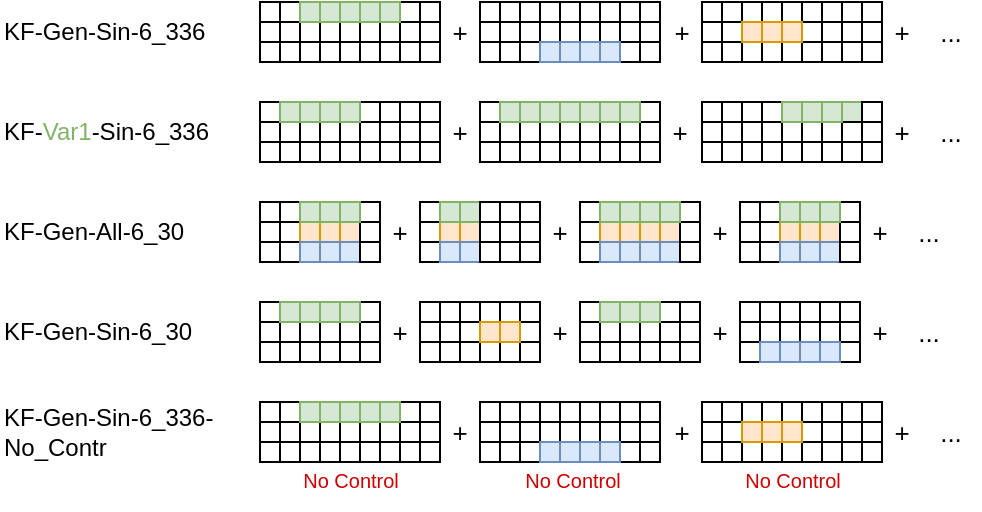 <mxfile version="20.7.4" type="device"><diagram id="h54yYihf9o5XsCaglRMq" name="Page-1"><mxGraphModel dx="811" dy="471" grid="1" gridSize="10" guides="1" tooltips="1" connect="1" arrows="1" fold="1" page="1" pageScale="1" pageWidth="1169" pageHeight="827" math="1" shadow="0"><root><mxCell id="0"/><mxCell id="1" parent="0"/><mxCell id="jSiSaJkxaxz66q98GcZZ-422" value="&lt;font style=&quot;font-size: 13px;&quot;&gt;+&lt;/font&gt;" style="rounded=0;whiteSpace=wrap;html=1;strokeColor=#FFFFFF;" vertex="1" parent="1"><mxGeometry x="471" y="210" width="20" height="30" as="geometry"/></mxCell><mxCell id="jSiSaJkxaxz66q98GcZZ-424" value="&lt;font style=&quot;font-size: 13px;&quot;&gt;+&lt;/font&gt;" style="rounded=0;whiteSpace=wrap;html=1;strokeColor=#FFFFFF;" vertex="1" parent="1"><mxGeometry x="460" y="260" width="20" height="30" as="geometry"/></mxCell><mxCell id="jSiSaJkxaxz66q98GcZZ-426" value="&lt;font style=&quot;font-size: 13px;&quot;&gt;+&lt;/font&gt;" style="rounded=0;whiteSpace=wrap;html=1;strokeColor=#FFFFFF;" vertex="1" parent="1"><mxGeometry x="460" y="310" width="20" height="30" as="geometry"/></mxCell><mxCell id="jSiSaJkxaxz66q98GcZZ-427" value="..." style="text;html=1;align=center;verticalAlign=middle;resizable=0;points=[];autosize=1;strokeColor=none;fillColor=none;fontSize=13;fontColor=#000000;" vertex="1" parent="1"><mxGeometry x="479" y="310" width="30" height="30" as="geometry"/></mxCell><mxCell id="jSiSaJkxaxz66q98GcZZ-326" value="&lt;font style=&quot;font-size: 13px;&quot;&gt;+&lt;/font&gt;" style="rounded=0;whiteSpace=wrap;html=1;strokeColor=#FFFFFF;" vertex="1" parent="1"><mxGeometry x="380" y="260" width="20" height="30" as="geometry"/></mxCell><mxCell id="jSiSaJkxaxz66q98GcZZ-325" value="&lt;font style=&quot;font-size: 13px;&quot;&gt;+&lt;/font&gt;" style="rounded=0;whiteSpace=wrap;html=1;strokeColor=#FFFFFF;" vertex="1" parent="1"><mxGeometry x="300" y="260" width="20" height="30" as="geometry"/></mxCell><mxCell id="jSiSaJkxaxz66q98GcZZ-324" value="&lt;font style=&quot;font-size: 13px;&quot;&gt;+&lt;/font&gt;" style="rounded=0;whiteSpace=wrap;html=1;strokeColor=#FFFFFF;" vertex="1" parent="1"><mxGeometry x="220" y="260" width="20" height="30" as="geometry"/></mxCell><mxCell id="jSiSaJkxaxz66q98GcZZ-255" value="&lt;font style=&quot;font-size: 13px;&quot;&gt;+&lt;/font&gt;" style="rounded=0;whiteSpace=wrap;html=1;strokeColor=#FFFFFF;" vertex="1" parent="1"><mxGeometry x="250" y="210" width="20" height="30" as="geometry"/></mxCell><mxCell id="jSiSaJkxaxz66q98GcZZ-254" value="&lt;font style=&quot;font-size: 13px;&quot;&gt;+&lt;/font&gt;" style="rounded=0;whiteSpace=wrap;html=1;strokeColor=#FFFFFF;" vertex="1" parent="1"><mxGeometry x="360" y="210" width="20" height="30" as="geometry"/></mxCell><mxCell id="jSiSaJkxaxz66q98GcZZ-253" value="&lt;font style=&quot;font-size: 13px;&quot;&gt;+&lt;/font&gt;" style="rounded=0;whiteSpace=wrap;html=1;strokeColor=#FFFFFF;" vertex="1" parent="1"><mxGeometry x="471" y="160" width="20" height="30" as="geometry"/></mxCell><mxCell id="jSiSaJkxaxz66q98GcZZ-252" value="&lt;font style=&quot;font-size: 13px;&quot;&gt;+&lt;/font&gt;" style="rounded=0;whiteSpace=wrap;html=1;strokeColor=#FFFFFF;" vertex="1" parent="1"><mxGeometry x="361" y="160" width="20" height="30" as="geometry"/></mxCell><mxCell id="jSiSaJkxaxz66q98GcZZ-251" value="&lt;font style=&quot;font-size: 13px;&quot;&gt;+&lt;/font&gt;" style="rounded=0;whiteSpace=wrap;html=1;strokeColor=#FFFFFF;" vertex="1" parent="1"><mxGeometry x="250" y="160" width="20" height="30" as="geometry"/></mxCell><mxCell id="jSiSaJkxaxz66q98GcZZ-1" value="" style="rounded=0;whiteSpace=wrap;html=1;" vertex="1" parent="1"><mxGeometry x="160" y="160" width="10" height="10" as="geometry"/></mxCell><mxCell id="jSiSaJkxaxz66q98GcZZ-2" value="" style="rounded=0;whiteSpace=wrap;html=1;" vertex="1" parent="1"><mxGeometry x="160" y="170" width="10" height="10" as="geometry"/></mxCell><mxCell id="jSiSaJkxaxz66q98GcZZ-3" value="" style="rounded=0;whiteSpace=wrap;html=1;" vertex="1" parent="1"><mxGeometry x="160" y="180" width="10" height="10" as="geometry"/></mxCell><mxCell id="jSiSaJkxaxz66q98GcZZ-4" value="" style="rounded=0;whiteSpace=wrap;html=1;" vertex="1" parent="1"><mxGeometry x="170" y="160" width="10" height="10" as="geometry"/></mxCell><mxCell id="jSiSaJkxaxz66q98GcZZ-5" value="" style="rounded=0;whiteSpace=wrap;html=1;" vertex="1" parent="1"><mxGeometry x="170" y="170" width="10" height="10" as="geometry"/></mxCell><mxCell id="jSiSaJkxaxz66q98GcZZ-6" value="" style="rounded=0;whiteSpace=wrap;html=1;" vertex="1" parent="1"><mxGeometry x="170" y="180" width="10" height="10" as="geometry"/></mxCell><mxCell id="jSiSaJkxaxz66q98GcZZ-8" value="" style="rounded=0;whiteSpace=wrap;html=1;" vertex="1" parent="1"><mxGeometry x="180" y="170" width="10" height="10" as="geometry"/></mxCell><mxCell id="jSiSaJkxaxz66q98GcZZ-9" value="" style="rounded=0;whiteSpace=wrap;html=1;" vertex="1" parent="1"><mxGeometry x="180" y="180" width="10" height="10" as="geometry"/></mxCell><mxCell id="jSiSaJkxaxz66q98GcZZ-11" value="" style="rounded=0;whiteSpace=wrap;html=1;" vertex="1" parent="1"><mxGeometry x="190" y="170" width="10" height="10" as="geometry"/></mxCell><mxCell id="jSiSaJkxaxz66q98GcZZ-12" value="" style="rounded=0;whiteSpace=wrap;html=1;" vertex="1" parent="1"><mxGeometry x="190" y="180" width="10" height="10" as="geometry"/></mxCell><mxCell id="jSiSaJkxaxz66q98GcZZ-14" value="" style="rounded=0;whiteSpace=wrap;html=1;" vertex="1" parent="1"><mxGeometry x="200" y="170" width="10" height="10" as="geometry"/></mxCell><mxCell id="jSiSaJkxaxz66q98GcZZ-15" value="" style="rounded=0;whiteSpace=wrap;html=1;" vertex="1" parent="1"><mxGeometry x="200" y="180" width="10" height="10" as="geometry"/></mxCell><mxCell id="jSiSaJkxaxz66q98GcZZ-16" value="" style="rounded=0;whiteSpace=wrap;html=1;" vertex="1" parent="1"><mxGeometry x="210" y="160" width="10" height="10" as="geometry"/></mxCell><mxCell id="jSiSaJkxaxz66q98GcZZ-17" value="" style="rounded=0;whiteSpace=wrap;html=1;" vertex="1" parent="1"><mxGeometry x="210" y="170" width="10" height="10" as="geometry"/></mxCell><mxCell id="jSiSaJkxaxz66q98GcZZ-18" value="" style="rounded=0;whiteSpace=wrap;html=1;" vertex="1" parent="1"><mxGeometry x="210" y="180" width="10" height="10" as="geometry"/></mxCell><mxCell id="jSiSaJkxaxz66q98GcZZ-39" value="" style="rounded=0;whiteSpace=wrap;html=1;" vertex="1" parent="1"><mxGeometry x="210" y="170" width="10" height="10" as="geometry"/></mxCell><mxCell id="jSiSaJkxaxz66q98GcZZ-40" value="" style="rounded=0;whiteSpace=wrap;html=1;" vertex="1" parent="1"><mxGeometry x="210" y="180" width="10" height="10" as="geometry"/></mxCell><mxCell id="jSiSaJkxaxz66q98GcZZ-42" value="" style="rounded=0;whiteSpace=wrap;html=1;" vertex="1" parent="1"><mxGeometry x="220" y="170" width="10" height="10" as="geometry"/></mxCell><mxCell id="jSiSaJkxaxz66q98GcZZ-43" value="" style="rounded=0;whiteSpace=wrap;html=1;" vertex="1" parent="1"><mxGeometry x="220" y="180" width="10" height="10" as="geometry"/></mxCell><mxCell id="jSiSaJkxaxz66q98GcZZ-44" value="" style="rounded=0;whiteSpace=wrap;html=1;" vertex="1" parent="1"><mxGeometry x="230" y="160" width="10" height="10" as="geometry"/></mxCell><mxCell id="jSiSaJkxaxz66q98GcZZ-45" value="" style="rounded=0;whiteSpace=wrap;html=1;" vertex="1" parent="1"><mxGeometry x="230" y="170" width="10" height="10" as="geometry"/></mxCell><mxCell id="jSiSaJkxaxz66q98GcZZ-46" value="" style="rounded=0;whiteSpace=wrap;html=1;" vertex="1" parent="1"><mxGeometry x="230" y="180" width="10" height="10" as="geometry"/></mxCell><mxCell id="jSiSaJkxaxz66q98GcZZ-47" value="" style="rounded=0;whiteSpace=wrap;html=1;" vertex="1" parent="1"><mxGeometry x="240" y="160" width="10" height="10" as="geometry"/></mxCell><mxCell id="jSiSaJkxaxz66q98GcZZ-48" value="" style="rounded=0;whiteSpace=wrap;html=1;" vertex="1" parent="1"><mxGeometry x="240" y="170" width="10" height="10" as="geometry"/></mxCell><mxCell id="jSiSaJkxaxz66q98GcZZ-49" value="" style="rounded=0;whiteSpace=wrap;html=1;" vertex="1" parent="1"><mxGeometry x="240" y="180" width="10" height="10" as="geometry"/></mxCell><mxCell id="jSiSaJkxaxz66q98GcZZ-86" value="" style="group" vertex="1" connectable="0" parent="1"><mxGeometry x="381" y="160" width="90" height="30" as="geometry"/></mxCell><mxCell id="jSiSaJkxaxz66q98GcZZ-56" value="" style="rounded=0;whiteSpace=wrap;html=1;" vertex="1" parent="jSiSaJkxaxz66q98GcZZ-86"><mxGeometry width="10" height="10" as="geometry"/></mxCell><mxCell id="jSiSaJkxaxz66q98GcZZ-57" value="" style="rounded=0;whiteSpace=wrap;html=1;" vertex="1" parent="jSiSaJkxaxz66q98GcZZ-86"><mxGeometry y="10" width="10" height="10" as="geometry"/></mxCell><mxCell id="jSiSaJkxaxz66q98GcZZ-58" value="" style="rounded=0;whiteSpace=wrap;html=1;" vertex="1" parent="jSiSaJkxaxz66q98GcZZ-86"><mxGeometry y="20" width="10" height="10" as="geometry"/></mxCell><mxCell id="jSiSaJkxaxz66q98GcZZ-59" value="" style="rounded=0;whiteSpace=wrap;html=1;" vertex="1" parent="jSiSaJkxaxz66q98GcZZ-86"><mxGeometry x="10" width="10" height="10" as="geometry"/></mxCell><mxCell id="jSiSaJkxaxz66q98GcZZ-60" value="" style="rounded=0;whiteSpace=wrap;html=1;" vertex="1" parent="jSiSaJkxaxz66q98GcZZ-86"><mxGeometry x="10" y="10" width="10" height="10" as="geometry"/></mxCell><mxCell id="jSiSaJkxaxz66q98GcZZ-61" value="" style="rounded=0;whiteSpace=wrap;html=1;" vertex="1" parent="jSiSaJkxaxz66q98GcZZ-86"><mxGeometry x="10" y="20" width="10" height="10" as="geometry"/></mxCell><mxCell id="jSiSaJkxaxz66q98GcZZ-62" value="" style="rounded=0;whiteSpace=wrap;html=1;" vertex="1" parent="jSiSaJkxaxz66q98GcZZ-86"><mxGeometry x="20" width="10" height="10" as="geometry"/></mxCell><mxCell id="jSiSaJkxaxz66q98GcZZ-64" value="" style="rounded=0;whiteSpace=wrap;html=1;" vertex="1" parent="jSiSaJkxaxz66q98GcZZ-86"><mxGeometry x="20" y="20" width="10" height="10" as="geometry"/></mxCell><mxCell id="jSiSaJkxaxz66q98GcZZ-65" value="" style="rounded=0;whiteSpace=wrap;html=1;" vertex="1" parent="jSiSaJkxaxz66q98GcZZ-86"><mxGeometry x="30" width="10" height="10" as="geometry"/></mxCell><mxCell id="jSiSaJkxaxz66q98GcZZ-67" value="" style="rounded=0;whiteSpace=wrap;html=1;" vertex="1" parent="jSiSaJkxaxz66q98GcZZ-86"><mxGeometry x="30" y="20" width="10" height="10" as="geometry"/></mxCell><mxCell id="jSiSaJkxaxz66q98GcZZ-68" value="" style="rounded=0;whiteSpace=wrap;html=1;" vertex="1" parent="jSiSaJkxaxz66q98GcZZ-86"><mxGeometry x="40" width="10" height="10" as="geometry"/></mxCell><mxCell id="jSiSaJkxaxz66q98GcZZ-70" value="" style="rounded=0;whiteSpace=wrap;html=1;" vertex="1" parent="jSiSaJkxaxz66q98GcZZ-86"><mxGeometry x="40" y="20" width="10" height="10" as="geometry"/></mxCell><mxCell id="jSiSaJkxaxz66q98GcZZ-71" value="" style="rounded=0;whiteSpace=wrap;html=1;" vertex="1" parent="jSiSaJkxaxz66q98GcZZ-86"><mxGeometry x="50" width="10" height="10" as="geometry"/></mxCell><mxCell id="jSiSaJkxaxz66q98GcZZ-72" value="" style="rounded=0;whiteSpace=wrap;html=1;" vertex="1" parent="jSiSaJkxaxz66q98GcZZ-86"><mxGeometry x="50" y="10" width="10" height="10" as="geometry"/></mxCell><mxCell id="jSiSaJkxaxz66q98GcZZ-73" value="" style="rounded=0;whiteSpace=wrap;html=1;" vertex="1" parent="jSiSaJkxaxz66q98GcZZ-86"><mxGeometry x="50" y="20" width="10" height="10" as="geometry"/></mxCell><mxCell id="jSiSaJkxaxz66q98GcZZ-74" value="" style="rounded=0;whiteSpace=wrap;html=1;" vertex="1" parent="jSiSaJkxaxz66q98GcZZ-86"><mxGeometry x="50" width="10" height="10" as="geometry"/></mxCell><mxCell id="jSiSaJkxaxz66q98GcZZ-76" value="" style="rounded=0;whiteSpace=wrap;html=1;" vertex="1" parent="jSiSaJkxaxz66q98GcZZ-86"><mxGeometry x="50" y="20" width="10" height="10" as="geometry"/></mxCell><mxCell id="jSiSaJkxaxz66q98GcZZ-77" value="" style="rounded=0;whiteSpace=wrap;html=1;" vertex="1" parent="jSiSaJkxaxz66q98GcZZ-86"><mxGeometry x="60" width="10" height="10" as="geometry"/></mxCell><mxCell id="jSiSaJkxaxz66q98GcZZ-79" value="" style="rounded=0;whiteSpace=wrap;html=1;" vertex="1" parent="jSiSaJkxaxz66q98GcZZ-86"><mxGeometry x="60" y="20" width="10" height="10" as="geometry"/></mxCell><mxCell id="jSiSaJkxaxz66q98GcZZ-80" value="" style="rounded=0;whiteSpace=wrap;html=1;" vertex="1" parent="jSiSaJkxaxz66q98GcZZ-86"><mxGeometry x="70" width="10" height="10" as="geometry"/></mxCell><mxCell id="jSiSaJkxaxz66q98GcZZ-81" value="" style="rounded=0;whiteSpace=wrap;html=1;" vertex="1" parent="jSiSaJkxaxz66q98GcZZ-86"><mxGeometry x="70" y="10" width="10" height="10" as="geometry"/></mxCell><mxCell id="jSiSaJkxaxz66q98GcZZ-82" value="" style="rounded=0;whiteSpace=wrap;html=1;" vertex="1" parent="jSiSaJkxaxz66q98GcZZ-86"><mxGeometry x="70" y="20" width="10" height="10" as="geometry"/></mxCell><mxCell id="jSiSaJkxaxz66q98GcZZ-83" value="" style="rounded=0;whiteSpace=wrap;html=1;" vertex="1" parent="jSiSaJkxaxz66q98GcZZ-86"><mxGeometry x="80" width="10" height="10" as="geometry"/></mxCell><mxCell id="jSiSaJkxaxz66q98GcZZ-84" value="" style="rounded=0;whiteSpace=wrap;html=1;" vertex="1" parent="jSiSaJkxaxz66q98GcZZ-86"><mxGeometry x="80" y="10" width="10" height="10" as="geometry"/></mxCell><mxCell id="jSiSaJkxaxz66q98GcZZ-85" value="" style="rounded=0;whiteSpace=wrap;html=1;" vertex="1" parent="jSiSaJkxaxz66q98GcZZ-86"><mxGeometry x="80" y="20" width="10" height="10" as="geometry"/></mxCell><mxCell id="jSiSaJkxaxz66q98GcZZ-63" value="" style="rounded=0;whiteSpace=wrap;html=1;fillColor=#ffe6cc;strokeColor=#d79b00;" vertex="1" parent="jSiSaJkxaxz66q98GcZZ-86"><mxGeometry x="20" y="10" width="10" height="10" as="geometry"/></mxCell><mxCell id="jSiSaJkxaxz66q98GcZZ-66" value="" style="rounded=0;whiteSpace=wrap;html=1;fillColor=#ffe6cc;strokeColor=#d79b00;" vertex="1" parent="jSiSaJkxaxz66q98GcZZ-86"><mxGeometry x="30" y="10" width="10" height="10" as="geometry"/></mxCell><mxCell id="jSiSaJkxaxz66q98GcZZ-69" value="" style="rounded=0;whiteSpace=wrap;html=1;fillColor=#ffe6cc;strokeColor=#d79b00;" vertex="1" parent="jSiSaJkxaxz66q98GcZZ-86"><mxGeometry x="40" y="10" width="10" height="10" as="geometry"/></mxCell><mxCell id="jSiSaJkxaxz66q98GcZZ-75" value="" style="rounded=0;whiteSpace=wrap;html=1;fillColor=none;strokeColor=none;verticalAlign=top;gradientColor=none;" vertex="1" parent="jSiSaJkxaxz66q98GcZZ-86"><mxGeometry x="50" y="10" width="10" height="10" as="geometry"/></mxCell><mxCell id="jSiSaJkxaxz66q98GcZZ-78" value="" style="rounded=0;whiteSpace=wrap;html=1;fillColor=none;strokeColor=none;verticalAlign=top;gradientColor=none;" vertex="1" parent="jSiSaJkxaxz66q98GcZZ-86"><mxGeometry x="60" y="10" width="10" height="10" as="geometry"/></mxCell><mxCell id="jSiSaJkxaxz66q98GcZZ-88" value="" style="group" vertex="1" connectable="0" parent="1"><mxGeometry x="160" y="210" width="90" height="30" as="geometry"/></mxCell><mxCell id="jSiSaJkxaxz66q98GcZZ-89" value="" style="rounded=0;whiteSpace=wrap;html=1;" vertex="1" parent="jSiSaJkxaxz66q98GcZZ-88"><mxGeometry width="10" height="10" as="geometry"/></mxCell><mxCell id="jSiSaJkxaxz66q98GcZZ-90" value="" style="rounded=0;whiteSpace=wrap;html=1;" vertex="1" parent="jSiSaJkxaxz66q98GcZZ-88"><mxGeometry y="10" width="10" height="10" as="geometry"/></mxCell><mxCell id="jSiSaJkxaxz66q98GcZZ-91" value="" style="rounded=0;whiteSpace=wrap;html=1;" vertex="1" parent="jSiSaJkxaxz66q98GcZZ-88"><mxGeometry y="20" width="10" height="10" as="geometry"/></mxCell><mxCell id="jSiSaJkxaxz66q98GcZZ-93" value="" style="rounded=0;whiteSpace=wrap;html=1;" vertex="1" parent="jSiSaJkxaxz66q98GcZZ-88"><mxGeometry x="10" y="10" width="10" height="10" as="geometry"/></mxCell><mxCell id="jSiSaJkxaxz66q98GcZZ-94" value="" style="rounded=0;whiteSpace=wrap;html=1;" vertex="1" parent="jSiSaJkxaxz66q98GcZZ-88"><mxGeometry x="10" y="20" width="10" height="10" as="geometry"/></mxCell><mxCell id="jSiSaJkxaxz66q98GcZZ-96" value="" style="rounded=0;whiteSpace=wrap;html=1;" vertex="1" parent="jSiSaJkxaxz66q98GcZZ-88"><mxGeometry x="20" y="10" width="10" height="10" as="geometry"/></mxCell><mxCell id="jSiSaJkxaxz66q98GcZZ-97" value="" style="rounded=0;whiteSpace=wrap;html=1;" vertex="1" parent="jSiSaJkxaxz66q98GcZZ-88"><mxGeometry x="20" y="20" width="10" height="10" as="geometry"/></mxCell><mxCell id="jSiSaJkxaxz66q98GcZZ-99" value="" style="rounded=0;whiteSpace=wrap;html=1;" vertex="1" parent="jSiSaJkxaxz66q98GcZZ-88"><mxGeometry x="30" y="10" width="10" height="10" as="geometry"/></mxCell><mxCell id="jSiSaJkxaxz66q98GcZZ-100" value="" style="rounded=0;whiteSpace=wrap;html=1;" vertex="1" parent="jSiSaJkxaxz66q98GcZZ-88"><mxGeometry x="30" y="20" width="10" height="10" as="geometry"/></mxCell><mxCell id="jSiSaJkxaxz66q98GcZZ-102" value="" style="rounded=0;whiteSpace=wrap;html=1;" vertex="1" parent="jSiSaJkxaxz66q98GcZZ-88"><mxGeometry x="40" y="10" width="10" height="10" as="geometry"/></mxCell><mxCell id="jSiSaJkxaxz66q98GcZZ-103" value="" style="rounded=0;whiteSpace=wrap;html=1;" vertex="1" parent="jSiSaJkxaxz66q98GcZZ-88"><mxGeometry x="40" y="20" width="10" height="10" as="geometry"/></mxCell><mxCell id="jSiSaJkxaxz66q98GcZZ-104" value="" style="rounded=0;whiteSpace=wrap;html=1;" vertex="1" parent="jSiSaJkxaxz66q98GcZZ-88"><mxGeometry x="50" width="10" height="10" as="geometry"/></mxCell><mxCell id="jSiSaJkxaxz66q98GcZZ-105" value="" style="rounded=0;whiteSpace=wrap;html=1;" vertex="1" parent="jSiSaJkxaxz66q98GcZZ-88"><mxGeometry x="50" y="10" width="10" height="10" as="geometry"/></mxCell><mxCell id="jSiSaJkxaxz66q98GcZZ-106" value="" style="rounded=0;whiteSpace=wrap;html=1;" vertex="1" parent="jSiSaJkxaxz66q98GcZZ-88"><mxGeometry x="50" y="20" width="10" height="10" as="geometry"/></mxCell><mxCell id="jSiSaJkxaxz66q98GcZZ-108" value="" style="rounded=0;whiteSpace=wrap;html=1;" vertex="1" parent="jSiSaJkxaxz66q98GcZZ-88"><mxGeometry x="50" y="10" width="10" height="10" as="geometry"/></mxCell><mxCell id="jSiSaJkxaxz66q98GcZZ-109" value="" style="rounded=0;whiteSpace=wrap;html=1;" vertex="1" parent="jSiSaJkxaxz66q98GcZZ-88"><mxGeometry x="50" y="20" width="10" height="10" as="geometry"/></mxCell><mxCell id="jSiSaJkxaxz66q98GcZZ-111" value="" style="rounded=0;whiteSpace=wrap;html=1;" vertex="1" parent="jSiSaJkxaxz66q98GcZZ-88"><mxGeometry x="60" y="10" width="10" height="10" as="geometry"/></mxCell><mxCell id="jSiSaJkxaxz66q98GcZZ-112" value="" style="rounded=0;whiteSpace=wrap;html=1;" vertex="1" parent="jSiSaJkxaxz66q98GcZZ-88"><mxGeometry x="60" y="20" width="10" height="10" as="geometry"/></mxCell><mxCell id="jSiSaJkxaxz66q98GcZZ-113" value="" style="rounded=0;whiteSpace=wrap;html=1;" vertex="1" parent="jSiSaJkxaxz66q98GcZZ-88"><mxGeometry x="70" width="10" height="10" as="geometry"/></mxCell><mxCell id="jSiSaJkxaxz66q98GcZZ-114" value="" style="rounded=0;whiteSpace=wrap;html=1;" vertex="1" parent="jSiSaJkxaxz66q98GcZZ-88"><mxGeometry x="70" y="10" width="10" height="10" as="geometry"/></mxCell><mxCell id="jSiSaJkxaxz66q98GcZZ-115" value="" style="rounded=0;whiteSpace=wrap;html=1;" vertex="1" parent="jSiSaJkxaxz66q98GcZZ-88"><mxGeometry x="70" y="20" width="10" height="10" as="geometry"/></mxCell><mxCell id="jSiSaJkxaxz66q98GcZZ-116" value="" style="rounded=0;whiteSpace=wrap;html=1;" vertex="1" parent="jSiSaJkxaxz66q98GcZZ-88"><mxGeometry x="80" width="10" height="10" as="geometry"/></mxCell><mxCell id="jSiSaJkxaxz66q98GcZZ-117" value="" style="rounded=0;whiteSpace=wrap;html=1;" vertex="1" parent="jSiSaJkxaxz66q98GcZZ-88"><mxGeometry x="80" y="10" width="10" height="10" as="geometry"/></mxCell><mxCell id="jSiSaJkxaxz66q98GcZZ-118" value="" style="rounded=0;whiteSpace=wrap;html=1;" vertex="1" parent="jSiSaJkxaxz66q98GcZZ-88"><mxGeometry x="80" y="20" width="10" height="10" as="geometry"/></mxCell><mxCell id="jSiSaJkxaxz66q98GcZZ-107" value="" style="rounded=0;whiteSpace=wrap;html=1;" vertex="1" parent="jSiSaJkxaxz66q98GcZZ-88"><mxGeometry x="50" width="10" height="10" as="geometry"/></mxCell><mxCell id="jSiSaJkxaxz66q98GcZZ-110" value="" style="rounded=0;whiteSpace=wrap;html=1;" vertex="1" parent="jSiSaJkxaxz66q98GcZZ-88"><mxGeometry x="60" width="10" height="10" as="geometry"/></mxCell><mxCell id="jSiSaJkxaxz66q98GcZZ-92" value="" style="rounded=0;whiteSpace=wrap;html=1;fillColor=#d5e8d4;strokeColor=#82b366;" vertex="1" parent="jSiSaJkxaxz66q98GcZZ-88"><mxGeometry x="10" width="10" height="10" as="geometry"/></mxCell><mxCell id="jSiSaJkxaxz66q98GcZZ-95" value="" style="rounded=0;whiteSpace=wrap;html=1;fillColor=#d5e8d4;strokeColor=#82b366;" vertex="1" parent="jSiSaJkxaxz66q98GcZZ-88"><mxGeometry x="20" width="10" height="10" as="geometry"/></mxCell><mxCell id="jSiSaJkxaxz66q98GcZZ-98" value="" style="rounded=0;whiteSpace=wrap;html=1;fillColor=#d5e8d4;strokeColor=#82b366;" vertex="1" parent="jSiSaJkxaxz66q98GcZZ-88"><mxGeometry x="30" width="10" height="10" as="geometry"/></mxCell><mxCell id="jSiSaJkxaxz66q98GcZZ-101" value="" style="rounded=0;whiteSpace=wrap;html=1;fillColor=#d5e8d4;strokeColor=#82b366;" vertex="1" parent="jSiSaJkxaxz66q98GcZZ-88"><mxGeometry x="40" width="10" height="10" as="geometry"/></mxCell><mxCell id="jSiSaJkxaxz66q98GcZZ-119" value="" style="group" vertex="1" connectable="0" parent="1"><mxGeometry x="270" y="210" width="90" height="30" as="geometry"/></mxCell><mxCell id="jSiSaJkxaxz66q98GcZZ-120" value="" style="rounded=0;whiteSpace=wrap;html=1;" vertex="1" parent="jSiSaJkxaxz66q98GcZZ-119"><mxGeometry width="10" height="10" as="geometry"/></mxCell><mxCell id="jSiSaJkxaxz66q98GcZZ-121" value="" style="rounded=0;whiteSpace=wrap;html=1;" vertex="1" parent="jSiSaJkxaxz66q98GcZZ-119"><mxGeometry y="10" width="10" height="10" as="geometry"/></mxCell><mxCell id="jSiSaJkxaxz66q98GcZZ-122" value="" style="rounded=0;whiteSpace=wrap;html=1;" vertex="1" parent="jSiSaJkxaxz66q98GcZZ-119"><mxGeometry y="20" width="10" height="10" as="geometry"/></mxCell><mxCell id="jSiSaJkxaxz66q98GcZZ-124" value="" style="rounded=0;whiteSpace=wrap;html=1;" vertex="1" parent="jSiSaJkxaxz66q98GcZZ-119"><mxGeometry x="10" y="10" width="10" height="10" as="geometry"/></mxCell><mxCell id="jSiSaJkxaxz66q98GcZZ-125" value="" style="rounded=0;whiteSpace=wrap;html=1;" vertex="1" parent="jSiSaJkxaxz66q98GcZZ-119"><mxGeometry x="10" y="20" width="10" height="10" as="geometry"/></mxCell><mxCell id="jSiSaJkxaxz66q98GcZZ-127" value="" style="rounded=0;whiteSpace=wrap;html=1;" vertex="1" parent="jSiSaJkxaxz66q98GcZZ-119"><mxGeometry x="20" y="10" width="10" height="10" as="geometry"/></mxCell><mxCell id="jSiSaJkxaxz66q98GcZZ-128" value="" style="rounded=0;whiteSpace=wrap;html=1;" vertex="1" parent="jSiSaJkxaxz66q98GcZZ-119"><mxGeometry x="20" y="20" width="10" height="10" as="geometry"/></mxCell><mxCell id="jSiSaJkxaxz66q98GcZZ-130" value="" style="rounded=0;whiteSpace=wrap;html=1;" vertex="1" parent="jSiSaJkxaxz66q98GcZZ-119"><mxGeometry x="30" y="10" width="10" height="10" as="geometry"/></mxCell><mxCell id="jSiSaJkxaxz66q98GcZZ-131" value="" style="rounded=0;whiteSpace=wrap;html=1;" vertex="1" parent="jSiSaJkxaxz66q98GcZZ-119"><mxGeometry x="30" y="20" width="10" height="10" as="geometry"/></mxCell><mxCell id="jSiSaJkxaxz66q98GcZZ-133" value="" style="rounded=0;whiteSpace=wrap;html=1;" vertex="1" parent="jSiSaJkxaxz66q98GcZZ-119"><mxGeometry x="40" y="10" width="10" height="10" as="geometry"/></mxCell><mxCell id="jSiSaJkxaxz66q98GcZZ-134" value="" style="rounded=0;whiteSpace=wrap;html=1;" vertex="1" parent="jSiSaJkxaxz66q98GcZZ-119"><mxGeometry x="40" y="20" width="10" height="10" as="geometry"/></mxCell><mxCell id="jSiSaJkxaxz66q98GcZZ-135" value="" style="rounded=0;whiteSpace=wrap;html=1;" vertex="1" parent="jSiSaJkxaxz66q98GcZZ-119"><mxGeometry x="50" width="10" height="10" as="geometry"/></mxCell><mxCell id="jSiSaJkxaxz66q98GcZZ-136" value="" style="rounded=0;whiteSpace=wrap;html=1;" vertex="1" parent="jSiSaJkxaxz66q98GcZZ-119"><mxGeometry x="50" y="10" width="10" height="10" as="geometry"/></mxCell><mxCell id="jSiSaJkxaxz66q98GcZZ-137" value="" style="rounded=0;whiteSpace=wrap;html=1;" vertex="1" parent="jSiSaJkxaxz66q98GcZZ-119"><mxGeometry x="50" y="20" width="10" height="10" as="geometry"/></mxCell><mxCell id="jSiSaJkxaxz66q98GcZZ-139" value="" style="rounded=0;whiteSpace=wrap;html=1;" vertex="1" parent="jSiSaJkxaxz66q98GcZZ-119"><mxGeometry x="50" y="10" width="10" height="10" as="geometry"/></mxCell><mxCell id="jSiSaJkxaxz66q98GcZZ-140" value="" style="rounded=0;whiteSpace=wrap;html=1;" vertex="1" parent="jSiSaJkxaxz66q98GcZZ-119"><mxGeometry x="50" y="20" width="10" height="10" as="geometry"/></mxCell><mxCell id="jSiSaJkxaxz66q98GcZZ-142" value="" style="rounded=0;whiteSpace=wrap;html=1;" vertex="1" parent="jSiSaJkxaxz66q98GcZZ-119"><mxGeometry x="60" y="10" width="10" height="10" as="geometry"/></mxCell><mxCell id="jSiSaJkxaxz66q98GcZZ-143" value="" style="rounded=0;whiteSpace=wrap;html=1;" vertex="1" parent="jSiSaJkxaxz66q98GcZZ-119"><mxGeometry x="60" y="20" width="10" height="10" as="geometry"/></mxCell><mxCell id="jSiSaJkxaxz66q98GcZZ-145" value="" style="rounded=0;whiteSpace=wrap;html=1;" vertex="1" parent="jSiSaJkxaxz66q98GcZZ-119"><mxGeometry x="70" y="10" width="10" height="10" as="geometry"/></mxCell><mxCell id="jSiSaJkxaxz66q98GcZZ-146" value="" style="rounded=0;whiteSpace=wrap;html=1;" vertex="1" parent="jSiSaJkxaxz66q98GcZZ-119"><mxGeometry x="70" y="20" width="10" height="10" as="geometry"/></mxCell><mxCell id="jSiSaJkxaxz66q98GcZZ-147" value="" style="rounded=0;whiteSpace=wrap;html=1;" vertex="1" parent="jSiSaJkxaxz66q98GcZZ-119"><mxGeometry x="80" width="10" height="10" as="geometry"/></mxCell><mxCell id="jSiSaJkxaxz66q98GcZZ-148" value="" style="rounded=0;whiteSpace=wrap;html=1;" vertex="1" parent="jSiSaJkxaxz66q98GcZZ-119"><mxGeometry x="80" y="10" width="10" height="10" as="geometry"/></mxCell><mxCell id="jSiSaJkxaxz66q98GcZZ-149" value="" style="rounded=0;whiteSpace=wrap;html=1;" vertex="1" parent="jSiSaJkxaxz66q98GcZZ-119"><mxGeometry x="80" y="20" width="10" height="10" as="geometry"/></mxCell><mxCell id="jSiSaJkxaxz66q98GcZZ-123" value="" style="rounded=0;whiteSpace=wrap;html=1;fillColor=#d5e8d4;strokeColor=#82b366;" vertex="1" parent="jSiSaJkxaxz66q98GcZZ-119"><mxGeometry x="10" width="10" height="10" as="geometry"/></mxCell><mxCell id="jSiSaJkxaxz66q98GcZZ-126" value="" style="rounded=0;whiteSpace=wrap;html=1;fillColor=#d5e8d4;strokeColor=#82b366;" vertex="1" parent="jSiSaJkxaxz66q98GcZZ-119"><mxGeometry x="20" width="10" height="10" as="geometry"/></mxCell><mxCell id="jSiSaJkxaxz66q98GcZZ-129" value="" style="rounded=0;whiteSpace=wrap;html=1;fillColor=#d5e8d4;strokeColor=#82b366;" vertex="1" parent="jSiSaJkxaxz66q98GcZZ-119"><mxGeometry x="30" width="10" height="10" as="geometry"/></mxCell><mxCell id="jSiSaJkxaxz66q98GcZZ-132" value="" style="rounded=0;whiteSpace=wrap;html=1;fillColor=#d5e8d4;strokeColor=#82B366;" vertex="1" parent="jSiSaJkxaxz66q98GcZZ-119"><mxGeometry x="40" width="10" height="10" as="geometry"/></mxCell><mxCell id="jSiSaJkxaxz66q98GcZZ-138" value="" style="rounded=0;whiteSpace=wrap;html=1;fillColor=#d5e8d4;strokeColor=#82b366;" vertex="1" parent="jSiSaJkxaxz66q98GcZZ-119"><mxGeometry x="50" width="10" height="10" as="geometry"/></mxCell><mxCell id="jSiSaJkxaxz66q98GcZZ-141" value="" style="rounded=0;whiteSpace=wrap;html=1;fillColor=#d5e8d4;strokeColor=#82b366;" vertex="1" parent="jSiSaJkxaxz66q98GcZZ-119"><mxGeometry x="60" width="10" height="10" as="geometry"/></mxCell><mxCell id="jSiSaJkxaxz66q98GcZZ-144" value="" style="rounded=0;whiteSpace=wrap;html=1;fillColor=#d5e8d4;strokeColor=#82b366;" vertex="1" parent="jSiSaJkxaxz66q98GcZZ-119"><mxGeometry x="70" width="10" height="10" as="geometry"/></mxCell><mxCell id="jSiSaJkxaxz66q98GcZZ-150" value="" style="group" vertex="1" connectable="0" parent="1"><mxGeometry x="270" y="160" width="90" height="30" as="geometry"/></mxCell><mxCell id="jSiSaJkxaxz66q98GcZZ-151" value="" style="rounded=0;whiteSpace=wrap;html=1;" vertex="1" parent="jSiSaJkxaxz66q98GcZZ-150"><mxGeometry width="10" height="10" as="geometry"/></mxCell><mxCell id="jSiSaJkxaxz66q98GcZZ-152" value="" style="rounded=0;whiteSpace=wrap;html=1;" vertex="1" parent="jSiSaJkxaxz66q98GcZZ-150"><mxGeometry y="10" width="10" height="10" as="geometry"/></mxCell><mxCell id="jSiSaJkxaxz66q98GcZZ-153" value="" style="rounded=0;whiteSpace=wrap;html=1;" vertex="1" parent="jSiSaJkxaxz66q98GcZZ-150"><mxGeometry y="20" width="10" height="10" as="geometry"/></mxCell><mxCell id="jSiSaJkxaxz66q98GcZZ-154" value="" style="rounded=0;whiteSpace=wrap;html=1;" vertex="1" parent="jSiSaJkxaxz66q98GcZZ-150"><mxGeometry x="10" width="10" height="10" as="geometry"/></mxCell><mxCell id="jSiSaJkxaxz66q98GcZZ-155" value="" style="rounded=0;whiteSpace=wrap;html=1;" vertex="1" parent="jSiSaJkxaxz66q98GcZZ-150"><mxGeometry x="10" y="10" width="10" height="10" as="geometry"/></mxCell><mxCell id="jSiSaJkxaxz66q98GcZZ-156" value="" style="rounded=0;whiteSpace=wrap;html=1;" vertex="1" parent="jSiSaJkxaxz66q98GcZZ-150"><mxGeometry x="10" y="20" width="10" height="10" as="geometry"/></mxCell><mxCell id="jSiSaJkxaxz66q98GcZZ-157" value="" style="rounded=0;whiteSpace=wrap;html=1;" vertex="1" parent="jSiSaJkxaxz66q98GcZZ-150"><mxGeometry x="20" width="10" height="10" as="geometry"/></mxCell><mxCell id="jSiSaJkxaxz66q98GcZZ-158" value="" style="rounded=0;whiteSpace=wrap;html=1;" vertex="1" parent="jSiSaJkxaxz66q98GcZZ-150"><mxGeometry x="20" y="10" width="10" height="10" as="geometry"/></mxCell><mxCell id="jSiSaJkxaxz66q98GcZZ-159" value="" style="rounded=0;whiteSpace=wrap;html=1;fillColor=none;strokeColor=none;verticalAlign=top;gradientColor=none;" vertex="1" parent="jSiSaJkxaxz66q98GcZZ-150"><mxGeometry x="20" y="20" width="10" height="10" as="geometry"/></mxCell><mxCell id="jSiSaJkxaxz66q98GcZZ-160" value="" style="rounded=0;whiteSpace=wrap;html=1;" vertex="1" parent="jSiSaJkxaxz66q98GcZZ-150"><mxGeometry x="30" width="10" height="10" as="geometry"/></mxCell><mxCell id="jSiSaJkxaxz66q98GcZZ-161" value="" style="rounded=0;whiteSpace=wrap;html=1;" vertex="1" parent="jSiSaJkxaxz66q98GcZZ-150"><mxGeometry x="30" y="10" width="10" height="10" as="geometry"/></mxCell><mxCell id="jSiSaJkxaxz66q98GcZZ-163" value="" style="rounded=0;whiteSpace=wrap;html=1;" vertex="1" parent="jSiSaJkxaxz66q98GcZZ-150"><mxGeometry x="40" width="10" height="10" as="geometry"/></mxCell><mxCell id="jSiSaJkxaxz66q98GcZZ-164" value="" style="rounded=0;whiteSpace=wrap;html=1;" vertex="1" parent="jSiSaJkxaxz66q98GcZZ-150"><mxGeometry x="40" y="10" width="10" height="10" as="geometry"/></mxCell><mxCell id="jSiSaJkxaxz66q98GcZZ-166" value="" style="rounded=0;whiteSpace=wrap;html=1;" vertex="1" parent="jSiSaJkxaxz66q98GcZZ-150"><mxGeometry x="50" width="10" height="10" as="geometry"/></mxCell><mxCell id="jSiSaJkxaxz66q98GcZZ-167" value="" style="rounded=0;whiteSpace=wrap;html=1;" vertex="1" parent="jSiSaJkxaxz66q98GcZZ-150"><mxGeometry x="50" y="10" width="10" height="10" as="geometry"/></mxCell><mxCell id="jSiSaJkxaxz66q98GcZZ-168" value="" style="rounded=0;whiteSpace=wrap;html=1;" vertex="1" parent="jSiSaJkxaxz66q98GcZZ-150"><mxGeometry x="50" y="20" width="10" height="10" as="geometry"/></mxCell><mxCell id="jSiSaJkxaxz66q98GcZZ-169" value="" style="rounded=0;whiteSpace=wrap;html=1;" vertex="1" parent="jSiSaJkxaxz66q98GcZZ-150"><mxGeometry x="50" width="10" height="10" as="geometry"/></mxCell><mxCell id="jSiSaJkxaxz66q98GcZZ-170" value="" style="rounded=0;whiteSpace=wrap;html=1;" vertex="1" parent="jSiSaJkxaxz66q98GcZZ-150"><mxGeometry x="50" y="10" width="10" height="10" as="geometry"/></mxCell><mxCell id="jSiSaJkxaxz66q98GcZZ-172" value="" style="rounded=0;whiteSpace=wrap;html=1;" vertex="1" parent="jSiSaJkxaxz66q98GcZZ-150"><mxGeometry x="60" width="10" height="10" as="geometry"/></mxCell><mxCell id="jSiSaJkxaxz66q98GcZZ-173" value="" style="rounded=0;whiteSpace=wrap;html=1;" vertex="1" parent="jSiSaJkxaxz66q98GcZZ-150"><mxGeometry x="60" y="10" width="10" height="10" as="geometry"/></mxCell><mxCell id="jSiSaJkxaxz66q98GcZZ-175" value="" style="rounded=0;whiteSpace=wrap;html=1;" vertex="1" parent="jSiSaJkxaxz66q98GcZZ-150"><mxGeometry x="70" width="10" height="10" as="geometry"/></mxCell><mxCell id="jSiSaJkxaxz66q98GcZZ-176" value="" style="rounded=0;whiteSpace=wrap;html=1;" vertex="1" parent="jSiSaJkxaxz66q98GcZZ-150"><mxGeometry x="70" y="10" width="10" height="10" as="geometry"/></mxCell><mxCell id="jSiSaJkxaxz66q98GcZZ-177" value="" style="rounded=0;whiteSpace=wrap;html=1;" vertex="1" parent="jSiSaJkxaxz66q98GcZZ-150"><mxGeometry x="70" y="20" width="10" height="10" as="geometry"/></mxCell><mxCell id="jSiSaJkxaxz66q98GcZZ-178" value="" style="rounded=0;whiteSpace=wrap;html=1;" vertex="1" parent="jSiSaJkxaxz66q98GcZZ-150"><mxGeometry x="80" width="10" height="10" as="geometry"/></mxCell><mxCell id="jSiSaJkxaxz66q98GcZZ-179" value="" style="rounded=0;whiteSpace=wrap;html=1;" vertex="1" parent="jSiSaJkxaxz66q98GcZZ-150"><mxGeometry x="80" y="10" width="10" height="10" as="geometry"/></mxCell><mxCell id="jSiSaJkxaxz66q98GcZZ-180" value="" style="rounded=0;whiteSpace=wrap;html=1;" vertex="1" parent="jSiSaJkxaxz66q98GcZZ-150"><mxGeometry x="80" y="20" width="10" height="10" as="geometry"/></mxCell><mxCell id="jSiSaJkxaxz66q98GcZZ-182" value="" style="rounded=0;whiteSpace=wrap;html=1;" vertex="1" parent="jSiSaJkxaxz66q98GcZZ-150"><mxGeometry x="20" y="20" width="10" height="10" as="geometry"/></mxCell><mxCell id="jSiSaJkxaxz66q98GcZZ-162" value="" style="rounded=0;whiteSpace=wrap;html=1;fillColor=#dae8fc;strokeColor=#6c8ebf;" vertex="1" parent="jSiSaJkxaxz66q98GcZZ-150"><mxGeometry x="30" y="20" width="10" height="10" as="geometry"/></mxCell><mxCell id="jSiSaJkxaxz66q98GcZZ-165" value="" style="rounded=0;whiteSpace=wrap;html=1;fillColor=#dae8fc;strokeColor=#6c8ebf;" vertex="1" parent="jSiSaJkxaxz66q98GcZZ-150"><mxGeometry x="40" y="20" width="10" height="10" as="geometry"/></mxCell><mxCell id="jSiSaJkxaxz66q98GcZZ-171" value="" style="rounded=0;whiteSpace=wrap;html=1;fillColor=#dae8fc;strokeColor=#6c8ebf;" vertex="1" parent="jSiSaJkxaxz66q98GcZZ-150"><mxGeometry x="50" y="20" width="10" height="10" as="geometry"/></mxCell><mxCell id="jSiSaJkxaxz66q98GcZZ-174" value="" style="rounded=0;whiteSpace=wrap;html=1;fillColor=#dae8fc;strokeColor=#6c8ebf;" vertex="1" parent="jSiSaJkxaxz66q98GcZZ-150"><mxGeometry x="60" y="20" width="10" height="10" as="geometry"/></mxCell><mxCell id="jSiSaJkxaxz66q98GcZZ-7" value="" style="rounded=0;whiteSpace=wrap;html=1;fillColor=#d5e8d4;strokeColor=#82b366;" vertex="1" parent="1"><mxGeometry x="180" y="160" width="10" height="10" as="geometry"/></mxCell><mxCell id="jSiSaJkxaxz66q98GcZZ-10" value="" style="rounded=0;whiteSpace=wrap;html=1;fillColor=#d5e8d4;strokeColor=#82b366;" vertex="1" parent="1"><mxGeometry x="190" y="160" width="10" height="10" as="geometry"/></mxCell><mxCell id="jSiSaJkxaxz66q98GcZZ-13" value="" style="rounded=0;whiteSpace=wrap;html=1;fillColor=#d5e8d4;strokeColor=#82b366;" vertex="1" parent="1"><mxGeometry x="200" y="160" width="10" height="10" as="geometry"/></mxCell><mxCell id="jSiSaJkxaxz66q98GcZZ-38" value="" style="rounded=0;whiteSpace=wrap;html=1;fillColor=#d5e8d4;strokeColor=#82b366;" vertex="1" parent="1"><mxGeometry x="210" y="160" width="10" height="10" as="geometry"/></mxCell><mxCell id="jSiSaJkxaxz66q98GcZZ-41" value="" style="rounded=0;whiteSpace=wrap;html=1;fillColor=#d5e8d4;strokeColor=#82b366;" vertex="1" parent="1"><mxGeometry x="220" y="160" width="10" height="10" as="geometry"/></mxCell><mxCell id="jSiSaJkxaxz66q98GcZZ-184" value="" style="group" vertex="1" connectable="0" parent="1"><mxGeometry x="381" y="210" width="90" height="30" as="geometry"/></mxCell><mxCell id="jSiSaJkxaxz66q98GcZZ-185" value="" style="rounded=0;whiteSpace=wrap;html=1;" vertex="1" parent="jSiSaJkxaxz66q98GcZZ-184"><mxGeometry width="10" height="10" as="geometry"/></mxCell><mxCell id="jSiSaJkxaxz66q98GcZZ-186" value="" style="rounded=0;whiteSpace=wrap;html=1;" vertex="1" parent="jSiSaJkxaxz66q98GcZZ-184"><mxGeometry y="10" width="10" height="10" as="geometry"/></mxCell><mxCell id="jSiSaJkxaxz66q98GcZZ-187" value="" style="rounded=0;whiteSpace=wrap;html=1;" vertex="1" parent="jSiSaJkxaxz66q98GcZZ-184"><mxGeometry y="20" width="10" height="10" as="geometry"/></mxCell><mxCell id="jSiSaJkxaxz66q98GcZZ-188" value="" style="rounded=0;whiteSpace=wrap;html=1;" vertex="1" parent="jSiSaJkxaxz66q98GcZZ-184"><mxGeometry x="10" y="10" width="10" height="10" as="geometry"/></mxCell><mxCell id="jSiSaJkxaxz66q98GcZZ-189" value="" style="rounded=0;whiteSpace=wrap;html=1;" vertex="1" parent="jSiSaJkxaxz66q98GcZZ-184"><mxGeometry x="10" y="20" width="10" height="10" as="geometry"/></mxCell><mxCell id="jSiSaJkxaxz66q98GcZZ-190" value="" style="rounded=0;whiteSpace=wrap;html=1;" vertex="1" parent="jSiSaJkxaxz66q98GcZZ-184"><mxGeometry x="20" y="10" width="10" height="10" as="geometry"/></mxCell><mxCell id="jSiSaJkxaxz66q98GcZZ-191" value="" style="rounded=0;whiteSpace=wrap;html=1;" vertex="1" parent="jSiSaJkxaxz66q98GcZZ-184"><mxGeometry x="20" y="20" width="10" height="10" as="geometry"/></mxCell><mxCell id="jSiSaJkxaxz66q98GcZZ-192" value="" style="rounded=0;whiteSpace=wrap;html=1;" vertex="1" parent="jSiSaJkxaxz66q98GcZZ-184"><mxGeometry x="30" y="10" width="10" height="10" as="geometry"/></mxCell><mxCell id="jSiSaJkxaxz66q98GcZZ-193" value="" style="rounded=0;whiteSpace=wrap;html=1;" vertex="1" parent="jSiSaJkxaxz66q98GcZZ-184"><mxGeometry x="30" y="20" width="10" height="10" as="geometry"/></mxCell><mxCell id="jSiSaJkxaxz66q98GcZZ-194" value="" style="rounded=0;whiteSpace=wrap;html=1;" vertex="1" parent="jSiSaJkxaxz66q98GcZZ-184"><mxGeometry x="40" y="10" width="10" height="10" as="geometry"/></mxCell><mxCell id="jSiSaJkxaxz66q98GcZZ-195" value="" style="rounded=0;whiteSpace=wrap;html=1;" vertex="1" parent="jSiSaJkxaxz66q98GcZZ-184"><mxGeometry x="40" y="20" width="10" height="10" as="geometry"/></mxCell><mxCell id="jSiSaJkxaxz66q98GcZZ-196" value="" style="rounded=0;whiteSpace=wrap;html=1;" vertex="1" parent="jSiSaJkxaxz66q98GcZZ-184"><mxGeometry x="50" width="10" height="10" as="geometry"/></mxCell><mxCell id="jSiSaJkxaxz66q98GcZZ-197" value="" style="rounded=0;whiteSpace=wrap;html=1;" vertex="1" parent="jSiSaJkxaxz66q98GcZZ-184"><mxGeometry x="50" y="10" width="10" height="10" as="geometry"/></mxCell><mxCell id="jSiSaJkxaxz66q98GcZZ-198" value="" style="rounded=0;whiteSpace=wrap;html=1;" vertex="1" parent="jSiSaJkxaxz66q98GcZZ-184"><mxGeometry x="50" y="20" width="10" height="10" as="geometry"/></mxCell><mxCell id="jSiSaJkxaxz66q98GcZZ-199" value="" style="rounded=0;whiteSpace=wrap;html=1;" vertex="1" parent="jSiSaJkxaxz66q98GcZZ-184"><mxGeometry x="50" y="10" width="10" height="10" as="geometry"/></mxCell><mxCell id="jSiSaJkxaxz66q98GcZZ-200" value="" style="rounded=0;whiteSpace=wrap;html=1;" vertex="1" parent="jSiSaJkxaxz66q98GcZZ-184"><mxGeometry x="50" y="20" width="10" height="10" as="geometry"/></mxCell><mxCell id="jSiSaJkxaxz66q98GcZZ-201" value="" style="rounded=0;whiteSpace=wrap;html=1;" vertex="1" parent="jSiSaJkxaxz66q98GcZZ-184"><mxGeometry x="60" y="10" width="10" height="10" as="geometry"/></mxCell><mxCell id="jSiSaJkxaxz66q98GcZZ-202" value="" style="rounded=0;whiteSpace=wrap;html=1;" vertex="1" parent="jSiSaJkxaxz66q98GcZZ-184"><mxGeometry x="60" y="20" width="10" height="10" as="geometry"/></mxCell><mxCell id="jSiSaJkxaxz66q98GcZZ-203" value="" style="rounded=0;whiteSpace=wrap;html=1;fillColor=#d5e8d4;strokeColor=#82b366;" vertex="1" parent="jSiSaJkxaxz66q98GcZZ-184"><mxGeometry x="70" width="10" height="10" as="geometry"/></mxCell><mxCell id="jSiSaJkxaxz66q98GcZZ-204" value="" style="rounded=0;whiteSpace=wrap;html=1;" vertex="1" parent="jSiSaJkxaxz66q98GcZZ-184"><mxGeometry x="70" y="10" width="10" height="10" as="geometry"/></mxCell><mxCell id="jSiSaJkxaxz66q98GcZZ-205" value="" style="rounded=0;whiteSpace=wrap;html=1;" vertex="1" parent="jSiSaJkxaxz66q98GcZZ-184"><mxGeometry x="70" y="20" width="10" height="10" as="geometry"/></mxCell><mxCell id="jSiSaJkxaxz66q98GcZZ-206" value="" style="rounded=0;whiteSpace=wrap;html=1;" vertex="1" parent="jSiSaJkxaxz66q98GcZZ-184"><mxGeometry x="80" width="10" height="10" as="geometry"/></mxCell><mxCell id="jSiSaJkxaxz66q98GcZZ-207" value="" style="rounded=0;whiteSpace=wrap;html=1;" vertex="1" parent="jSiSaJkxaxz66q98GcZZ-184"><mxGeometry x="80" y="10" width="10" height="10" as="geometry"/></mxCell><mxCell id="jSiSaJkxaxz66q98GcZZ-208" value="" style="rounded=0;whiteSpace=wrap;html=1;" vertex="1" parent="jSiSaJkxaxz66q98GcZZ-184"><mxGeometry x="80" y="20" width="10" height="10" as="geometry"/></mxCell><mxCell id="jSiSaJkxaxz66q98GcZZ-209" value="" style="rounded=0;whiteSpace=wrap;html=1;fillColor=#d5e8d4;strokeColor=#82b366;" vertex="1" parent="jSiSaJkxaxz66q98GcZZ-184"><mxGeometry x="50" width="10" height="10" as="geometry"/></mxCell><mxCell id="jSiSaJkxaxz66q98GcZZ-210" value="" style="rounded=0;whiteSpace=wrap;html=1;fillColor=#d5e8d4;strokeColor=#82b366;" vertex="1" parent="jSiSaJkxaxz66q98GcZZ-184"><mxGeometry x="60" width="10" height="10" as="geometry"/></mxCell><mxCell id="jSiSaJkxaxz66q98GcZZ-211" value="" style="rounded=0;whiteSpace=wrap;html=1;fillColor=default;strokeColor=default;" vertex="1" parent="jSiSaJkxaxz66q98GcZZ-184"><mxGeometry x="10" width="10" height="10" as="geometry"/></mxCell><mxCell id="jSiSaJkxaxz66q98GcZZ-212" value="" style="rounded=0;whiteSpace=wrap;html=1;fillColor=default;strokeColor=default;" vertex="1" parent="jSiSaJkxaxz66q98GcZZ-184"><mxGeometry x="20" width="10" height="10" as="geometry"/></mxCell><mxCell id="jSiSaJkxaxz66q98GcZZ-213" value="" style="rounded=0;whiteSpace=wrap;html=1;fillColor=default;strokeColor=default;" vertex="1" parent="jSiSaJkxaxz66q98GcZZ-184"><mxGeometry x="30" width="10" height="10" as="geometry"/></mxCell><mxCell id="jSiSaJkxaxz66q98GcZZ-214" value="" style="rounded=0;whiteSpace=wrap;html=1;fillColor=#d5e8d4;strokeColor=#82b366;verticalAlign=middle;" vertex="1" parent="jSiSaJkxaxz66q98GcZZ-184"><mxGeometry x="40" width="10" height="10" as="geometry"/></mxCell><mxCell id="jSiSaJkxaxz66q98GcZZ-246" value="KF-&lt;font color=&quot;#82b366&quot;&gt;Var1&lt;/font&gt;-Sin-6_336" style="text;html=1;align=left;verticalAlign=middle;resizable=0;points=[];autosize=1;strokeColor=none;fillColor=none;fontStyle=0" vertex="1" parent="1"><mxGeometry x="30" y="210" width="130" height="30" as="geometry"/></mxCell><mxCell id="jSiSaJkxaxz66q98GcZZ-247" value="KF-Gen-Sin-6_336" style="text;html=1;align=left;verticalAlign=middle;resizable=0;points=[];autosize=1;strokeColor=none;fillColor=none;fontStyle=0" vertex="1" parent="1"><mxGeometry x="30" y="160" width="120" height="30" as="geometry"/></mxCell><mxCell id="jSiSaJkxaxz66q98GcZZ-256" value="" style="group" vertex="1" connectable="0" parent="1"><mxGeometry x="160" y="260" width="60" height="30" as="geometry"/></mxCell><mxCell id="jSiSaJkxaxz66q98GcZZ-216" value="" style="rounded=0;whiteSpace=wrap;html=1;" vertex="1" parent="jSiSaJkxaxz66q98GcZZ-256"><mxGeometry width="10" height="10" as="geometry"/></mxCell><mxCell id="jSiSaJkxaxz66q98GcZZ-217" value="" style="rounded=0;whiteSpace=wrap;html=1;" vertex="1" parent="jSiSaJkxaxz66q98GcZZ-256"><mxGeometry y="10" width="10" height="10" as="geometry"/></mxCell><mxCell id="jSiSaJkxaxz66q98GcZZ-218" value="" style="rounded=0;whiteSpace=wrap;html=1;" vertex="1" parent="jSiSaJkxaxz66q98GcZZ-256"><mxGeometry y="20" width="10" height="10" as="geometry"/></mxCell><mxCell id="jSiSaJkxaxz66q98GcZZ-219" value="" style="rounded=0;whiteSpace=wrap;html=1;" vertex="1" parent="jSiSaJkxaxz66q98GcZZ-256"><mxGeometry x="10" y="10" width="10" height="10" as="geometry"/></mxCell><mxCell id="jSiSaJkxaxz66q98GcZZ-220" value="" style="rounded=0;whiteSpace=wrap;html=1;" vertex="1" parent="jSiSaJkxaxz66q98GcZZ-256"><mxGeometry x="10" y="20" width="10" height="10" as="geometry"/></mxCell><mxCell id="jSiSaJkxaxz66q98GcZZ-221" value="" style="rounded=0;whiteSpace=wrap;html=1;fillColor=#ffe6cc;strokeColor=#d79b00;" vertex="1" parent="jSiSaJkxaxz66q98GcZZ-256"><mxGeometry x="20" y="10" width="10" height="10" as="geometry"/></mxCell><mxCell id="jSiSaJkxaxz66q98GcZZ-222" value="" style="rounded=0;whiteSpace=wrap;html=1;fillColor=#dae8fc;strokeColor=#6c8ebf;" vertex="1" parent="jSiSaJkxaxz66q98GcZZ-256"><mxGeometry x="20" y="20" width="10" height="10" as="geometry"/></mxCell><mxCell id="jSiSaJkxaxz66q98GcZZ-223" value="" style="rounded=0;whiteSpace=wrap;html=1;fillColor=#ffe6cc;strokeColor=#d79b00;" vertex="1" parent="jSiSaJkxaxz66q98GcZZ-256"><mxGeometry x="30" y="10" width="10" height="10" as="geometry"/></mxCell><mxCell id="jSiSaJkxaxz66q98GcZZ-224" value="" style="rounded=0;whiteSpace=wrap;html=1;fillColor=#dae8fc;strokeColor=#6c8ebf;" vertex="1" parent="jSiSaJkxaxz66q98GcZZ-256"><mxGeometry x="30" y="20" width="10" height="10" as="geometry"/></mxCell><mxCell id="jSiSaJkxaxz66q98GcZZ-225" value="" style="rounded=0;whiteSpace=wrap;html=1;fillColor=#ffe6cc;strokeColor=#d79b00;" vertex="1" parent="jSiSaJkxaxz66q98GcZZ-256"><mxGeometry x="40" y="10" width="10" height="10" as="geometry"/></mxCell><mxCell id="jSiSaJkxaxz66q98GcZZ-226" value="" style="rounded=0;whiteSpace=wrap;html=1;fillColor=#dae8fc;strokeColor=#6c8ebf;" vertex="1" parent="jSiSaJkxaxz66q98GcZZ-256"><mxGeometry x="40" y="20" width="10" height="10" as="geometry"/></mxCell><mxCell id="jSiSaJkxaxz66q98GcZZ-227" value="" style="rounded=0;whiteSpace=wrap;html=1;" vertex="1" parent="jSiSaJkxaxz66q98GcZZ-256"><mxGeometry x="50" width="10" height="10" as="geometry"/></mxCell><mxCell id="jSiSaJkxaxz66q98GcZZ-228" value="" style="rounded=0;whiteSpace=wrap;html=1;" vertex="1" parent="jSiSaJkxaxz66q98GcZZ-256"><mxGeometry x="50" y="10" width="10" height="10" as="geometry"/></mxCell><mxCell id="jSiSaJkxaxz66q98GcZZ-229" value="" style="rounded=0;whiteSpace=wrap;html=1;" vertex="1" parent="jSiSaJkxaxz66q98GcZZ-256"><mxGeometry x="50" y="20" width="10" height="10" as="geometry"/></mxCell><mxCell id="jSiSaJkxaxz66q98GcZZ-230" value="" style="rounded=0;whiteSpace=wrap;html=1;" vertex="1" parent="jSiSaJkxaxz66q98GcZZ-256"><mxGeometry x="50" y="10" width="10" height="10" as="geometry"/></mxCell><mxCell id="jSiSaJkxaxz66q98GcZZ-231" value="" style="rounded=0;whiteSpace=wrap;html=1;" vertex="1" parent="jSiSaJkxaxz66q98GcZZ-256"><mxGeometry x="50" y="20" width="10" height="10" as="geometry"/></mxCell><mxCell id="jSiSaJkxaxz66q98GcZZ-240" value="" style="rounded=0;whiteSpace=wrap;html=1;" vertex="1" parent="jSiSaJkxaxz66q98GcZZ-256"><mxGeometry x="50" width="10" height="10" as="geometry"/></mxCell><mxCell id="jSiSaJkxaxz66q98GcZZ-242" value="" style="rounded=0;whiteSpace=wrap;html=1;fillColor=default;strokeColor=default;" vertex="1" parent="jSiSaJkxaxz66q98GcZZ-256"><mxGeometry x="10" width="10" height="10" as="geometry"/></mxCell><mxCell id="jSiSaJkxaxz66q98GcZZ-243" value="" style="rounded=0;whiteSpace=wrap;html=1;fillColor=#d5e8d4;strokeColor=#82b366;" vertex="1" parent="jSiSaJkxaxz66q98GcZZ-256"><mxGeometry x="20" width="10" height="10" as="geometry"/></mxCell><mxCell id="jSiSaJkxaxz66q98GcZZ-244" value="" style="rounded=0;whiteSpace=wrap;html=1;fillColor=#d5e8d4;strokeColor=#82b366;" vertex="1" parent="jSiSaJkxaxz66q98GcZZ-256"><mxGeometry x="30" width="10" height="10" as="geometry"/></mxCell><mxCell id="jSiSaJkxaxz66q98GcZZ-245" value="" style="rounded=0;whiteSpace=wrap;html=1;fillColor=#d5e8d4;strokeColor=#82b366;verticalAlign=middle;" vertex="1" parent="jSiSaJkxaxz66q98GcZZ-256"><mxGeometry x="40" width="10" height="10" as="geometry"/></mxCell><mxCell id="jSiSaJkxaxz66q98GcZZ-257" value="" style="group" vertex="1" connectable="0" parent="1"><mxGeometry x="240" y="260" width="60" height="30" as="geometry"/></mxCell><mxCell id="jSiSaJkxaxz66q98GcZZ-258" value="" style="rounded=0;whiteSpace=wrap;html=1;" vertex="1" parent="jSiSaJkxaxz66q98GcZZ-257"><mxGeometry width="10" height="10" as="geometry"/></mxCell><mxCell id="jSiSaJkxaxz66q98GcZZ-259" value="" style="rounded=0;whiteSpace=wrap;html=1;" vertex="1" parent="jSiSaJkxaxz66q98GcZZ-257"><mxGeometry y="10" width="10" height="10" as="geometry"/></mxCell><mxCell id="jSiSaJkxaxz66q98GcZZ-260" value="" style="rounded=0;whiteSpace=wrap;html=1;" vertex="1" parent="jSiSaJkxaxz66q98GcZZ-257"><mxGeometry y="20" width="10" height="10" as="geometry"/></mxCell><mxCell id="jSiSaJkxaxz66q98GcZZ-261" value="" style="rounded=0;whiteSpace=wrap;html=1;fillColor=#ffe6cc;strokeColor=#d79b00;" vertex="1" parent="jSiSaJkxaxz66q98GcZZ-257"><mxGeometry x="10" y="10" width="10" height="10" as="geometry"/></mxCell><mxCell id="jSiSaJkxaxz66q98GcZZ-262" value="" style="rounded=0;whiteSpace=wrap;html=1;fillColor=#dae8fc;strokeColor=#6c8ebf;" vertex="1" parent="jSiSaJkxaxz66q98GcZZ-257"><mxGeometry x="10" y="20" width="10" height="10" as="geometry"/></mxCell><mxCell id="jSiSaJkxaxz66q98GcZZ-263" value="" style="rounded=0;whiteSpace=wrap;html=1;fillColor=#ffe6cc;strokeColor=#d79b00;" vertex="1" parent="jSiSaJkxaxz66q98GcZZ-257"><mxGeometry x="20" y="10" width="10" height="10" as="geometry"/></mxCell><mxCell id="jSiSaJkxaxz66q98GcZZ-264" value="" style="rounded=0;whiteSpace=wrap;html=1;fillColor=#dae8fc;strokeColor=#6c8ebf;" vertex="1" parent="jSiSaJkxaxz66q98GcZZ-257"><mxGeometry x="20" y="20" width="10" height="10" as="geometry"/></mxCell><mxCell id="jSiSaJkxaxz66q98GcZZ-265" value="" style="rounded=0;whiteSpace=wrap;html=1;" vertex="1" parent="jSiSaJkxaxz66q98GcZZ-257"><mxGeometry x="30" y="10" width="10" height="10" as="geometry"/></mxCell><mxCell id="jSiSaJkxaxz66q98GcZZ-266" value="" style="rounded=0;whiteSpace=wrap;html=1;" vertex="1" parent="jSiSaJkxaxz66q98GcZZ-257"><mxGeometry x="30" y="20" width="10" height="10" as="geometry"/></mxCell><mxCell id="jSiSaJkxaxz66q98GcZZ-267" value="" style="rounded=0;whiteSpace=wrap;html=1;" vertex="1" parent="jSiSaJkxaxz66q98GcZZ-257"><mxGeometry x="40" y="10" width="10" height="10" as="geometry"/></mxCell><mxCell id="jSiSaJkxaxz66q98GcZZ-268" value="" style="rounded=0;whiteSpace=wrap;html=1;" vertex="1" parent="jSiSaJkxaxz66q98GcZZ-257"><mxGeometry x="40" y="20" width="10" height="10" as="geometry"/></mxCell><mxCell id="jSiSaJkxaxz66q98GcZZ-269" value="" style="rounded=0;whiteSpace=wrap;html=1;" vertex="1" parent="jSiSaJkxaxz66q98GcZZ-257"><mxGeometry x="50" width="10" height="10" as="geometry"/></mxCell><mxCell id="jSiSaJkxaxz66q98GcZZ-270" value="" style="rounded=0;whiteSpace=wrap;html=1;" vertex="1" parent="jSiSaJkxaxz66q98GcZZ-257"><mxGeometry x="50" y="10" width="10" height="10" as="geometry"/></mxCell><mxCell id="jSiSaJkxaxz66q98GcZZ-271" value="" style="rounded=0;whiteSpace=wrap;html=1;" vertex="1" parent="jSiSaJkxaxz66q98GcZZ-257"><mxGeometry x="50" y="20" width="10" height="10" as="geometry"/></mxCell><mxCell id="jSiSaJkxaxz66q98GcZZ-272" value="" style="rounded=0;whiteSpace=wrap;html=1;" vertex="1" parent="jSiSaJkxaxz66q98GcZZ-257"><mxGeometry x="50" y="10" width="10" height="10" as="geometry"/></mxCell><mxCell id="jSiSaJkxaxz66q98GcZZ-273" value="" style="rounded=0;whiteSpace=wrap;html=1;" vertex="1" parent="jSiSaJkxaxz66q98GcZZ-257"><mxGeometry x="50" y="20" width="10" height="10" as="geometry"/></mxCell><mxCell id="jSiSaJkxaxz66q98GcZZ-274" value="" style="rounded=0;whiteSpace=wrap;html=1;" vertex="1" parent="jSiSaJkxaxz66q98GcZZ-257"><mxGeometry x="50" width="10" height="10" as="geometry"/></mxCell><mxCell id="jSiSaJkxaxz66q98GcZZ-275" value="" style="rounded=0;whiteSpace=wrap;html=1;fillColor=#d5e8d4;strokeColor=#82b366;" vertex="1" parent="jSiSaJkxaxz66q98GcZZ-257"><mxGeometry x="10" width="10" height="10" as="geometry"/></mxCell><mxCell id="jSiSaJkxaxz66q98GcZZ-276" value="" style="rounded=0;whiteSpace=wrap;html=1;fillColor=#d5e8d4;strokeColor=#82b366;" vertex="1" parent="jSiSaJkxaxz66q98GcZZ-257"><mxGeometry x="20" width="10" height="10" as="geometry"/></mxCell><mxCell id="jSiSaJkxaxz66q98GcZZ-277" value="" style="rounded=0;whiteSpace=wrap;html=1;fillColor=default;strokeColor=default;" vertex="1" parent="jSiSaJkxaxz66q98GcZZ-257"><mxGeometry x="30" width="10" height="10" as="geometry"/></mxCell><mxCell id="jSiSaJkxaxz66q98GcZZ-278" value="" style="rounded=0;whiteSpace=wrap;html=1;fillColor=default;strokeColor=default;verticalAlign=middle;gradientColor=none;" vertex="1" parent="jSiSaJkxaxz66q98GcZZ-257"><mxGeometry x="40" width="10" height="10" as="geometry"/></mxCell><mxCell id="jSiSaJkxaxz66q98GcZZ-279" value="" style="group" vertex="1" connectable="0" parent="1"><mxGeometry x="320" y="260" width="60" height="30" as="geometry"/></mxCell><mxCell id="jSiSaJkxaxz66q98GcZZ-280" value="" style="rounded=0;whiteSpace=wrap;html=1;" vertex="1" parent="jSiSaJkxaxz66q98GcZZ-279"><mxGeometry width="10" height="10" as="geometry"/></mxCell><mxCell id="jSiSaJkxaxz66q98GcZZ-281" value="" style="rounded=0;whiteSpace=wrap;html=1;" vertex="1" parent="jSiSaJkxaxz66q98GcZZ-279"><mxGeometry y="10" width="10" height="10" as="geometry"/></mxCell><mxCell id="jSiSaJkxaxz66q98GcZZ-282" value="" style="rounded=0;whiteSpace=wrap;html=1;" vertex="1" parent="jSiSaJkxaxz66q98GcZZ-279"><mxGeometry y="20" width="10" height="10" as="geometry"/></mxCell><mxCell id="jSiSaJkxaxz66q98GcZZ-283" value="" style="rounded=0;whiteSpace=wrap;html=1;fillColor=#ffe6cc;strokeColor=#d79b00;" vertex="1" parent="jSiSaJkxaxz66q98GcZZ-279"><mxGeometry x="10" y="10" width="10" height="10" as="geometry"/></mxCell><mxCell id="jSiSaJkxaxz66q98GcZZ-284" value="" style="rounded=0;whiteSpace=wrap;html=1;fillColor=#dae8fc;strokeColor=#6c8ebf;" vertex="1" parent="jSiSaJkxaxz66q98GcZZ-279"><mxGeometry x="10" y="20" width="10" height="10" as="geometry"/></mxCell><mxCell id="jSiSaJkxaxz66q98GcZZ-285" value="" style="rounded=0;whiteSpace=wrap;html=1;fillColor=#ffe6cc;strokeColor=#d79b00;" vertex="1" parent="jSiSaJkxaxz66q98GcZZ-279"><mxGeometry x="20" y="10" width="10" height="10" as="geometry"/></mxCell><mxCell id="jSiSaJkxaxz66q98GcZZ-286" value="" style="rounded=0;whiteSpace=wrap;html=1;fillColor=#dae8fc;strokeColor=#6c8ebf;" vertex="1" parent="jSiSaJkxaxz66q98GcZZ-279"><mxGeometry x="20" y="20" width="10" height="10" as="geometry"/></mxCell><mxCell id="jSiSaJkxaxz66q98GcZZ-287" value="" style="rounded=0;whiteSpace=wrap;html=1;fillColor=#ffe6cc;strokeColor=#d79b00;" vertex="1" parent="jSiSaJkxaxz66q98GcZZ-279"><mxGeometry x="30" y="10" width="10" height="10" as="geometry"/></mxCell><mxCell id="jSiSaJkxaxz66q98GcZZ-288" value="" style="rounded=0;whiteSpace=wrap;html=1;fillColor=#dae8fc;strokeColor=#6c8ebf;" vertex="1" parent="jSiSaJkxaxz66q98GcZZ-279"><mxGeometry x="30" y="20" width="10" height="10" as="geometry"/></mxCell><mxCell id="jSiSaJkxaxz66q98GcZZ-289" value="" style="rounded=0;whiteSpace=wrap;html=1;fillColor=#ffe6cc;strokeColor=#d79b00;" vertex="1" parent="jSiSaJkxaxz66q98GcZZ-279"><mxGeometry x="40" y="10" width="10" height="10" as="geometry"/></mxCell><mxCell id="jSiSaJkxaxz66q98GcZZ-290" value="" style="rounded=0;whiteSpace=wrap;html=1;fillColor=#dae8fc;strokeColor=#6c8ebf;" vertex="1" parent="jSiSaJkxaxz66q98GcZZ-279"><mxGeometry x="40" y="20" width="10" height="10" as="geometry"/></mxCell><mxCell id="jSiSaJkxaxz66q98GcZZ-291" value="" style="rounded=0;whiteSpace=wrap;html=1;" vertex="1" parent="jSiSaJkxaxz66q98GcZZ-279"><mxGeometry x="50" width="10" height="10" as="geometry"/></mxCell><mxCell id="jSiSaJkxaxz66q98GcZZ-292" value="" style="rounded=0;whiteSpace=wrap;html=1;" vertex="1" parent="jSiSaJkxaxz66q98GcZZ-279"><mxGeometry x="50" y="10" width="10" height="10" as="geometry"/></mxCell><mxCell id="jSiSaJkxaxz66q98GcZZ-293" value="" style="rounded=0;whiteSpace=wrap;html=1;" vertex="1" parent="jSiSaJkxaxz66q98GcZZ-279"><mxGeometry x="50" y="20" width="10" height="10" as="geometry"/></mxCell><mxCell id="jSiSaJkxaxz66q98GcZZ-294" value="" style="rounded=0;whiteSpace=wrap;html=1;" vertex="1" parent="jSiSaJkxaxz66q98GcZZ-279"><mxGeometry x="50" y="10" width="10" height="10" as="geometry"/></mxCell><mxCell id="jSiSaJkxaxz66q98GcZZ-295" value="" style="rounded=0;whiteSpace=wrap;html=1;" vertex="1" parent="jSiSaJkxaxz66q98GcZZ-279"><mxGeometry x="50" y="20" width="10" height="10" as="geometry"/></mxCell><mxCell id="jSiSaJkxaxz66q98GcZZ-296" value="" style="rounded=0;whiteSpace=wrap;html=1;" vertex="1" parent="jSiSaJkxaxz66q98GcZZ-279"><mxGeometry x="50" width="10" height="10" as="geometry"/></mxCell><mxCell id="jSiSaJkxaxz66q98GcZZ-297" value="" style="rounded=0;whiteSpace=wrap;html=1;fillColor=#d5e8d4;strokeColor=#82b366;" vertex="1" parent="jSiSaJkxaxz66q98GcZZ-279"><mxGeometry x="10" width="10" height="10" as="geometry"/></mxCell><mxCell id="jSiSaJkxaxz66q98GcZZ-298" value="" style="rounded=0;whiteSpace=wrap;html=1;fillColor=#d5e8d4;strokeColor=#82b366;" vertex="1" parent="jSiSaJkxaxz66q98GcZZ-279"><mxGeometry x="20" width="10" height="10" as="geometry"/></mxCell><mxCell id="jSiSaJkxaxz66q98GcZZ-299" value="" style="rounded=0;whiteSpace=wrap;html=1;fillColor=#d5e8d4;strokeColor=#82b366;" vertex="1" parent="jSiSaJkxaxz66q98GcZZ-279"><mxGeometry x="30" width="10" height="10" as="geometry"/></mxCell><mxCell id="jSiSaJkxaxz66q98GcZZ-300" value="" style="rounded=0;whiteSpace=wrap;html=1;fillColor=#d5e8d4;strokeColor=#82b366;verticalAlign=middle;" vertex="1" parent="jSiSaJkxaxz66q98GcZZ-279"><mxGeometry x="40" width="10" height="10" as="geometry"/></mxCell><mxCell id="jSiSaJkxaxz66q98GcZZ-301" value="" style="group" vertex="1" connectable="0" parent="1"><mxGeometry x="400" y="260" width="60" height="30" as="geometry"/></mxCell><mxCell id="jSiSaJkxaxz66q98GcZZ-302" value="" style="rounded=0;whiteSpace=wrap;html=1;" vertex="1" parent="jSiSaJkxaxz66q98GcZZ-301"><mxGeometry width="10" height="10" as="geometry"/></mxCell><mxCell id="jSiSaJkxaxz66q98GcZZ-303" value="" style="rounded=0;whiteSpace=wrap;html=1;" vertex="1" parent="jSiSaJkxaxz66q98GcZZ-301"><mxGeometry y="10" width="10" height="10" as="geometry"/></mxCell><mxCell id="jSiSaJkxaxz66q98GcZZ-304" value="" style="rounded=0;whiteSpace=wrap;html=1;" vertex="1" parent="jSiSaJkxaxz66q98GcZZ-301"><mxGeometry y="20" width="10" height="10" as="geometry"/></mxCell><mxCell id="jSiSaJkxaxz66q98GcZZ-305" value="" style="rounded=0;whiteSpace=wrap;html=1;" vertex="1" parent="jSiSaJkxaxz66q98GcZZ-301"><mxGeometry x="10" y="10" width="10" height="10" as="geometry"/></mxCell><mxCell id="jSiSaJkxaxz66q98GcZZ-306" value="" style="rounded=0;whiteSpace=wrap;html=1;" vertex="1" parent="jSiSaJkxaxz66q98GcZZ-301"><mxGeometry x="10" y="20" width="10" height="10" as="geometry"/></mxCell><mxCell id="jSiSaJkxaxz66q98GcZZ-307" value="" style="rounded=0;whiteSpace=wrap;html=1;fillColor=#ffe6cc;strokeColor=#d79b00;" vertex="1" parent="jSiSaJkxaxz66q98GcZZ-301"><mxGeometry x="20" y="10" width="10" height="10" as="geometry"/></mxCell><mxCell id="jSiSaJkxaxz66q98GcZZ-308" value="" style="rounded=0;whiteSpace=wrap;html=1;fillColor=#dae8fc;strokeColor=#6c8ebf;" vertex="1" parent="jSiSaJkxaxz66q98GcZZ-301"><mxGeometry x="20" y="20" width="10" height="10" as="geometry"/></mxCell><mxCell id="jSiSaJkxaxz66q98GcZZ-309" value="" style="rounded=0;whiteSpace=wrap;html=1;fillColor=#ffe6cc;strokeColor=#d79b00;" vertex="1" parent="jSiSaJkxaxz66q98GcZZ-301"><mxGeometry x="30" y="10" width="10" height="10" as="geometry"/></mxCell><mxCell id="jSiSaJkxaxz66q98GcZZ-310" value="" style="rounded=0;whiteSpace=wrap;html=1;fillColor=#dae8fc;strokeColor=#6c8ebf;" vertex="1" parent="jSiSaJkxaxz66q98GcZZ-301"><mxGeometry x="30" y="20" width="10" height="10" as="geometry"/></mxCell><mxCell id="jSiSaJkxaxz66q98GcZZ-311" value="" style="rounded=0;whiteSpace=wrap;html=1;fillColor=#ffe6cc;strokeColor=#d79b00;" vertex="1" parent="jSiSaJkxaxz66q98GcZZ-301"><mxGeometry x="40" y="10" width="10" height="10" as="geometry"/></mxCell><mxCell id="jSiSaJkxaxz66q98GcZZ-312" value="" style="rounded=0;whiteSpace=wrap;html=1;fillColor=#dae8fc;strokeColor=#6c8ebf;" vertex="1" parent="jSiSaJkxaxz66q98GcZZ-301"><mxGeometry x="40" y="20" width="10" height="10" as="geometry"/></mxCell><mxCell id="jSiSaJkxaxz66q98GcZZ-313" value="" style="rounded=0;whiteSpace=wrap;html=1;" vertex="1" parent="jSiSaJkxaxz66q98GcZZ-301"><mxGeometry x="50" width="10" height="10" as="geometry"/></mxCell><mxCell id="jSiSaJkxaxz66q98GcZZ-314" value="" style="rounded=0;whiteSpace=wrap;html=1;" vertex="1" parent="jSiSaJkxaxz66q98GcZZ-301"><mxGeometry x="50" y="10" width="10" height="10" as="geometry"/></mxCell><mxCell id="jSiSaJkxaxz66q98GcZZ-315" value="" style="rounded=0;whiteSpace=wrap;html=1;" vertex="1" parent="jSiSaJkxaxz66q98GcZZ-301"><mxGeometry x="50" y="20" width="10" height="10" as="geometry"/></mxCell><mxCell id="jSiSaJkxaxz66q98GcZZ-316" value="" style="rounded=0;whiteSpace=wrap;html=1;" vertex="1" parent="jSiSaJkxaxz66q98GcZZ-301"><mxGeometry x="50" y="10" width="10" height="10" as="geometry"/></mxCell><mxCell id="jSiSaJkxaxz66q98GcZZ-317" value="" style="rounded=0;whiteSpace=wrap;html=1;" vertex="1" parent="jSiSaJkxaxz66q98GcZZ-301"><mxGeometry x="50" y="20" width="10" height="10" as="geometry"/></mxCell><mxCell id="jSiSaJkxaxz66q98GcZZ-318" value="" style="rounded=0;whiteSpace=wrap;html=1;" vertex="1" parent="jSiSaJkxaxz66q98GcZZ-301"><mxGeometry x="50" width="10" height="10" as="geometry"/></mxCell><mxCell id="jSiSaJkxaxz66q98GcZZ-319" value="" style="rounded=0;whiteSpace=wrap;html=1;fillColor=default;strokeColor=default;" vertex="1" parent="jSiSaJkxaxz66q98GcZZ-301"><mxGeometry x="10" width="10" height="10" as="geometry"/></mxCell><mxCell id="jSiSaJkxaxz66q98GcZZ-320" value="" style="rounded=0;whiteSpace=wrap;html=1;fillColor=#d5e8d4;strokeColor=#82b366;" vertex="1" parent="jSiSaJkxaxz66q98GcZZ-301"><mxGeometry x="20" width="10" height="10" as="geometry"/></mxCell><mxCell id="jSiSaJkxaxz66q98GcZZ-321" value="" style="rounded=0;whiteSpace=wrap;html=1;fillColor=#d5e8d4;strokeColor=#82b366;" vertex="1" parent="jSiSaJkxaxz66q98GcZZ-301"><mxGeometry x="30" width="10" height="10" as="geometry"/></mxCell><mxCell id="jSiSaJkxaxz66q98GcZZ-322" value="" style="rounded=0;whiteSpace=wrap;html=1;fillColor=#d5e8d4;strokeColor=#82b366;verticalAlign=middle;" vertex="1" parent="jSiSaJkxaxz66q98GcZZ-301"><mxGeometry x="40" width="10" height="10" as="geometry"/></mxCell><mxCell id="jSiSaJkxaxz66q98GcZZ-327" value="&lt;font style=&quot;font-size: 13px;&quot;&gt;+&lt;/font&gt;" style="rounded=0;whiteSpace=wrap;html=1;strokeColor=#FFFFFF;" vertex="1" parent="1"><mxGeometry x="380" y="310" width="20" height="30" as="geometry"/></mxCell><mxCell id="jSiSaJkxaxz66q98GcZZ-328" value="&lt;font style=&quot;font-size: 13px;&quot;&gt;+&lt;/font&gt;" style="rounded=0;whiteSpace=wrap;html=1;strokeColor=#FFFFFF;" vertex="1" parent="1"><mxGeometry x="300" y="310" width="20" height="30" as="geometry"/></mxCell><mxCell id="jSiSaJkxaxz66q98GcZZ-329" value="&lt;font style=&quot;font-size: 13px;&quot;&gt;+&lt;/font&gt;" style="rounded=0;whiteSpace=wrap;html=1;strokeColor=#FFFFFF;" vertex="1" parent="1"><mxGeometry x="220" y="310" width="20" height="30" as="geometry"/></mxCell><mxCell id="jSiSaJkxaxz66q98GcZZ-330" value="" style="group" vertex="1" connectable="0" parent="1"><mxGeometry x="160" y="310" width="60" height="30" as="geometry"/></mxCell><mxCell id="jSiSaJkxaxz66q98GcZZ-331" value="" style="rounded=0;whiteSpace=wrap;html=1;" vertex="1" parent="jSiSaJkxaxz66q98GcZZ-330"><mxGeometry width="10" height="10" as="geometry"/></mxCell><mxCell id="jSiSaJkxaxz66q98GcZZ-332" value="" style="rounded=0;whiteSpace=wrap;html=1;" vertex="1" parent="jSiSaJkxaxz66q98GcZZ-330"><mxGeometry y="10" width="10" height="10" as="geometry"/></mxCell><mxCell id="jSiSaJkxaxz66q98GcZZ-333" value="" style="rounded=0;whiteSpace=wrap;html=1;" vertex="1" parent="jSiSaJkxaxz66q98GcZZ-330"><mxGeometry y="20" width="10" height="10" as="geometry"/></mxCell><mxCell id="jSiSaJkxaxz66q98GcZZ-334" value="" style="rounded=0;whiteSpace=wrap;html=1;" vertex="1" parent="jSiSaJkxaxz66q98GcZZ-330"><mxGeometry x="10" y="10" width="10" height="10" as="geometry"/></mxCell><mxCell id="jSiSaJkxaxz66q98GcZZ-335" value="" style="rounded=0;whiteSpace=wrap;html=1;" vertex="1" parent="jSiSaJkxaxz66q98GcZZ-330"><mxGeometry x="10" y="20" width="10" height="10" as="geometry"/></mxCell><mxCell id="jSiSaJkxaxz66q98GcZZ-336" value="" style="rounded=0;whiteSpace=wrap;html=1;" vertex="1" parent="jSiSaJkxaxz66q98GcZZ-330"><mxGeometry x="20" y="10" width="10" height="10" as="geometry"/></mxCell><mxCell id="jSiSaJkxaxz66q98GcZZ-337" value="" style="rounded=0;whiteSpace=wrap;html=1;" vertex="1" parent="jSiSaJkxaxz66q98GcZZ-330"><mxGeometry x="20" y="20" width="10" height="10" as="geometry"/></mxCell><mxCell id="jSiSaJkxaxz66q98GcZZ-338" value="" style="rounded=0;whiteSpace=wrap;html=1;" vertex="1" parent="jSiSaJkxaxz66q98GcZZ-330"><mxGeometry x="30" y="10" width="10" height="10" as="geometry"/></mxCell><mxCell id="jSiSaJkxaxz66q98GcZZ-339" value="" style="rounded=0;whiteSpace=wrap;html=1;" vertex="1" parent="jSiSaJkxaxz66q98GcZZ-330"><mxGeometry x="30" y="20" width="10" height="10" as="geometry"/></mxCell><mxCell id="jSiSaJkxaxz66q98GcZZ-340" value="" style="rounded=0;whiteSpace=wrap;html=1;" vertex="1" parent="jSiSaJkxaxz66q98GcZZ-330"><mxGeometry x="40" y="10" width="10" height="10" as="geometry"/></mxCell><mxCell id="jSiSaJkxaxz66q98GcZZ-341" value="" style="rounded=0;whiteSpace=wrap;html=1;" vertex="1" parent="jSiSaJkxaxz66q98GcZZ-330"><mxGeometry x="40" y="20" width="10" height="10" as="geometry"/></mxCell><mxCell id="jSiSaJkxaxz66q98GcZZ-342" value="" style="rounded=0;whiteSpace=wrap;html=1;" vertex="1" parent="jSiSaJkxaxz66q98GcZZ-330"><mxGeometry x="50" width="10" height="10" as="geometry"/></mxCell><mxCell id="jSiSaJkxaxz66q98GcZZ-343" value="" style="rounded=0;whiteSpace=wrap;html=1;" vertex="1" parent="jSiSaJkxaxz66q98GcZZ-330"><mxGeometry x="50" y="10" width="10" height="10" as="geometry"/></mxCell><mxCell id="jSiSaJkxaxz66q98GcZZ-344" value="" style="rounded=0;whiteSpace=wrap;html=1;" vertex="1" parent="jSiSaJkxaxz66q98GcZZ-330"><mxGeometry x="50" y="20" width="10" height="10" as="geometry"/></mxCell><mxCell id="jSiSaJkxaxz66q98GcZZ-345" value="" style="rounded=0;whiteSpace=wrap;html=1;" vertex="1" parent="jSiSaJkxaxz66q98GcZZ-330"><mxGeometry x="50" y="10" width="10" height="10" as="geometry"/></mxCell><mxCell id="jSiSaJkxaxz66q98GcZZ-346" value="" style="rounded=0;whiteSpace=wrap;html=1;" vertex="1" parent="jSiSaJkxaxz66q98GcZZ-330"><mxGeometry x="50" y="20" width="10" height="10" as="geometry"/></mxCell><mxCell id="jSiSaJkxaxz66q98GcZZ-347" value="" style="rounded=0;whiteSpace=wrap;html=1;" vertex="1" parent="jSiSaJkxaxz66q98GcZZ-330"><mxGeometry x="50" width="10" height="10" as="geometry"/></mxCell><mxCell id="jSiSaJkxaxz66q98GcZZ-348" value="" style="rounded=0;whiteSpace=wrap;html=1;fillColor=#d5e8d4;strokeColor=#82b366;" vertex="1" parent="jSiSaJkxaxz66q98GcZZ-330"><mxGeometry x="10" width="10" height="10" as="geometry"/></mxCell><mxCell id="jSiSaJkxaxz66q98GcZZ-349" value="" style="rounded=0;whiteSpace=wrap;html=1;fillColor=#d5e8d4;strokeColor=#82b366;" vertex="1" parent="jSiSaJkxaxz66q98GcZZ-330"><mxGeometry x="20" width="10" height="10" as="geometry"/></mxCell><mxCell id="jSiSaJkxaxz66q98GcZZ-350" value="" style="rounded=0;whiteSpace=wrap;html=1;fillColor=#d5e8d4;strokeColor=#82b366;" vertex="1" parent="jSiSaJkxaxz66q98GcZZ-330"><mxGeometry x="30" width="10" height="10" as="geometry"/></mxCell><mxCell id="jSiSaJkxaxz66q98GcZZ-351" value="" style="rounded=0;whiteSpace=wrap;html=1;fillColor=#d5e8d4;strokeColor=#82b366;verticalAlign=middle;" vertex="1" parent="jSiSaJkxaxz66q98GcZZ-330"><mxGeometry x="40" width="10" height="10" as="geometry"/></mxCell><mxCell id="jSiSaJkxaxz66q98GcZZ-352" value="" style="group" vertex="1" connectable="0" parent="1"><mxGeometry x="240" y="310" width="60" height="30" as="geometry"/></mxCell><mxCell id="jSiSaJkxaxz66q98GcZZ-353" value="" style="rounded=0;whiteSpace=wrap;html=1;" vertex="1" parent="jSiSaJkxaxz66q98GcZZ-352"><mxGeometry width="10" height="10" as="geometry"/></mxCell><mxCell id="jSiSaJkxaxz66q98GcZZ-354" value="" style="rounded=0;whiteSpace=wrap;html=1;" vertex="1" parent="jSiSaJkxaxz66q98GcZZ-352"><mxGeometry y="10" width="10" height="10" as="geometry"/></mxCell><mxCell id="jSiSaJkxaxz66q98GcZZ-355" value="" style="rounded=0;whiteSpace=wrap;html=1;" vertex="1" parent="jSiSaJkxaxz66q98GcZZ-352"><mxGeometry y="20" width="10" height="10" as="geometry"/></mxCell><mxCell id="jSiSaJkxaxz66q98GcZZ-356" value="" style="rounded=0;whiteSpace=wrap;html=1;" vertex="1" parent="jSiSaJkxaxz66q98GcZZ-352"><mxGeometry x="10" y="10" width="10" height="10" as="geometry"/></mxCell><mxCell id="jSiSaJkxaxz66q98GcZZ-357" value="" style="rounded=0;whiteSpace=wrap;html=1;" vertex="1" parent="jSiSaJkxaxz66q98GcZZ-352"><mxGeometry x="10" y="20" width="10" height="10" as="geometry"/></mxCell><mxCell id="jSiSaJkxaxz66q98GcZZ-358" value="" style="rounded=0;whiteSpace=wrap;html=1;" vertex="1" parent="jSiSaJkxaxz66q98GcZZ-352"><mxGeometry x="20" y="10" width="10" height="10" as="geometry"/></mxCell><mxCell id="jSiSaJkxaxz66q98GcZZ-359" value="" style="rounded=0;whiteSpace=wrap;html=1;" vertex="1" parent="jSiSaJkxaxz66q98GcZZ-352"><mxGeometry x="20" y="20" width="10" height="10" as="geometry"/></mxCell><mxCell id="jSiSaJkxaxz66q98GcZZ-361" value="" style="rounded=0;whiteSpace=wrap;html=1;" vertex="1" parent="jSiSaJkxaxz66q98GcZZ-352"><mxGeometry x="30" y="20" width="10" height="10" as="geometry"/></mxCell><mxCell id="jSiSaJkxaxz66q98GcZZ-363" value="" style="rounded=0;whiteSpace=wrap;html=1;" vertex="1" parent="jSiSaJkxaxz66q98GcZZ-352"><mxGeometry x="40" y="20" width="10" height="10" as="geometry"/></mxCell><mxCell id="jSiSaJkxaxz66q98GcZZ-364" value="" style="rounded=0;whiteSpace=wrap;html=1;" vertex="1" parent="jSiSaJkxaxz66q98GcZZ-352"><mxGeometry x="50" width="10" height="10" as="geometry"/></mxCell><mxCell id="jSiSaJkxaxz66q98GcZZ-365" value="" style="rounded=0;whiteSpace=wrap;html=1;" vertex="1" parent="jSiSaJkxaxz66q98GcZZ-352"><mxGeometry x="50" y="10" width="10" height="10" as="geometry"/></mxCell><mxCell id="jSiSaJkxaxz66q98GcZZ-366" value="" style="rounded=0;whiteSpace=wrap;html=1;" vertex="1" parent="jSiSaJkxaxz66q98GcZZ-352"><mxGeometry x="50" y="20" width="10" height="10" as="geometry"/></mxCell><mxCell id="jSiSaJkxaxz66q98GcZZ-367" value="" style="rounded=0;whiteSpace=wrap;html=1;" vertex="1" parent="jSiSaJkxaxz66q98GcZZ-352"><mxGeometry x="50" y="10" width="10" height="10" as="geometry"/></mxCell><mxCell id="jSiSaJkxaxz66q98GcZZ-368" value="" style="rounded=0;whiteSpace=wrap;html=1;" vertex="1" parent="jSiSaJkxaxz66q98GcZZ-352"><mxGeometry x="50" y="20" width="10" height="10" as="geometry"/></mxCell><mxCell id="jSiSaJkxaxz66q98GcZZ-369" value="" style="rounded=0;whiteSpace=wrap;html=1;" vertex="1" parent="jSiSaJkxaxz66q98GcZZ-352"><mxGeometry x="50" width="10" height="10" as="geometry"/></mxCell><mxCell id="jSiSaJkxaxz66q98GcZZ-370" value="" style="rounded=0;whiteSpace=wrap;html=1;fillColor=default;strokeColor=default;" vertex="1" parent="jSiSaJkxaxz66q98GcZZ-352"><mxGeometry x="10" width="10" height="10" as="geometry"/></mxCell><mxCell id="jSiSaJkxaxz66q98GcZZ-371" value="" style="rounded=0;whiteSpace=wrap;html=1;fillColor=default;strokeColor=default;" vertex="1" parent="jSiSaJkxaxz66q98GcZZ-352"><mxGeometry x="20" width="10" height="10" as="geometry"/></mxCell><mxCell id="jSiSaJkxaxz66q98GcZZ-372" value="" style="rounded=0;whiteSpace=wrap;html=1;fillColor=default;strokeColor=default;" vertex="1" parent="jSiSaJkxaxz66q98GcZZ-352"><mxGeometry x="30" width="10" height="10" as="geometry"/></mxCell><mxCell id="jSiSaJkxaxz66q98GcZZ-373" value="" style="rounded=0;whiteSpace=wrap;html=1;fillColor=default;strokeColor=default;verticalAlign=middle;gradientColor=none;" vertex="1" parent="jSiSaJkxaxz66q98GcZZ-352"><mxGeometry x="40" width="10" height="10" as="geometry"/></mxCell><mxCell id="jSiSaJkxaxz66q98GcZZ-360" value="" style="rounded=0;whiteSpace=wrap;html=1;fillColor=#ffe6cc;strokeColor=#d79b00;" vertex="1" parent="jSiSaJkxaxz66q98GcZZ-352"><mxGeometry x="30" y="10" width="10" height="10" as="geometry"/></mxCell><mxCell id="jSiSaJkxaxz66q98GcZZ-362" value="" style="rounded=0;whiteSpace=wrap;html=1;fillColor=#ffe6cc;strokeColor=#d79b00;" vertex="1" parent="jSiSaJkxaxz66q98GcZZ-352"><mxGeometry x="40" y="10" width="10" height="10" as="geometry"/></mxCell><mxCell id="jSiSaJkxaxz66q98GcZZ-374" value="" style="group" vertex="1" connectable="0" parent="1"><mxGeometry x="320" y="310" width="60" height="30" as="geometry"/></mxCell><mxCell id="jSiSaJkxaxz66q98GcZZ-375" value="" style="rounded=0;whiteSpace=wrap;html=1;" vertex="1" parent="jSiSaJkxaxz66q98GcZZ-374"><mxGeometry width="10" height="10" as="geometry"/></mxCell><mxCell id="jSiSaJkxaxz66q98GcZZ-376" value="" style="rounded=0;whiteSpace=wrap;html=1;" vertex="1" parent="jSiSaJkxaxz66q98GcZZ-374"><mxGeometry y="10" width="10" height="10" as="geometry"/></mxCell><mxCell id="jSiSaJkxaxz66q98GcZZ-377" value="" style="rounded=0;whiteSpace=wrap;html=1;" vertex="1" parent="jSiSaJkxaxz66q98GcZZ-374"><mxGeometry y="20" width="10" height="10" as="geometry"/></mxCell><mxCell id="jSiSaJkxaxz66q98GcZZ-378" value="" style="rounded=0;whiteSpace=wrap;html=1;" vertex="1" parent="jSiSaJkxaxz66q98GcZZ-374"><mxGeometry x="10" y="10" width="10" height="10" as="geometry"/></mxCell><mxCell id="jSiSaJkxaxz66q98GcZZ-379" value="" style="rounded=0;whiteSpace=wrap;html=1;" vertex="1" parent="jSiSaJkxaxz66q98GcZZ-374"><mxGeometry x="10" y="20" width="10" height="10" as="geometry"/></mxCell><mxCell id="jSiSaJkxaxz66q98GcZZ-380" value="" style="rounded=0;whiteSpace=wrap;html=1;" vertex="1" parent="jSiSaJkxaxz66q98GcZZ-374"><mxGeometry x="20" y="10" width="10" height="10" as="geometry"/></mxCell><mxCell id="jSiSaJkxaxz66q98GcZZ-381" value="" style="rounded=0;whiteSpace=wrap;html=1;" vertex="1" parent="jSiSaJkxaxz66q98GcZZ-374"><mxGeometry x="20" y="20" width="10" height="10" as="geometry"/></mxCell><mxCell id="jSiSaJkxaxz66q98GcZZ-382" value="" style="rounded=0;whiteSpace=wrap;html=1;" vertex="1" parent="jSiSaJkxaxz66q98GcZZ-374"><mxGeometry x="30" y="10" width="10" height="10" as="geometry"/></mxCell><mxCell id="jSiSaJkxaxz66q98GcZZ-383" value="" style="rounded=0;whiteSpace=wrap;html=1;" vertex="1" parent="jSiSaJkxaxz66q98GcZZ-374"><mxGeometry x="30" y="20" width="10" height="10" as="geometry"/></mxCell><mxCell id="jSiSaJkxaxz66q98GcZZ-384" value="" style="rounded=0;whiteSpace=wrap;html=1;" vertex="1" parent="jSiSaJkxaxz66q98GcZZ-374"><mxGeometry x="40" y="10" width="10" height="10" as="geometry"/></mxCell><mxCell id="jSiSaJkxaxz66q98GcZZ-385" value="" style="rounded=0;whiteSpace=wrap;html=1;" vertex="1" parent="jSiSaJkxaxz66q98GcZZ-374"><mxGeometry x="40" y="20" width="10" height="10" as="geometry"/></mxCell><mxCell id="jSiSaJkxaxz66q98GcZZ-386" value="" style="rounded=0;whiteSpace=wrap;html=1;" vertex="1" parent="jSiSaJkxaxz66q98GcZZ-374"><mxGeometry x="50" width="10" height="10" as="geometry"/></mxCell><mxCell id="jSiSaJkxaxz66q98GcZZ-387" value="" style="rounded=0;whiteSpace=wrap;html=1;" vertex="1" parent="jSiSaJkxaxz66q98GcZZ-374"><mxGeometry x="50" y="10" width="10" height="10" as="geometry"/></mxCell><mxCell id="jSiSaJkxaxz66q98GcZZ-388" value="" style="rounded=0;whiteSpace=wrap;html=1;" vertex="1" parent="jSiSaJkxaxz66q98GcZZ-374"><mxGeometry x="50" y="20" width="10" height="10" as="geometry"/></mxCell><mxCell id="jSiSaJkxaxz66q98GcZZ-389" value="" style="rounded=0;whiteSpace=wrap;html=1;" vertex="1" parent="jSiSaJkxaxz66q98GcZZ-374"><mxGeometry x="50" y="10" width="10" height="10" as="geometry"/></mxCell><mxCell id="jSiSaJkxaxz66q98GcZZ-390" value="" style="rounded=0;whiteSpace=wrap;html=1;" vertex="1" parent="jSiSaJkxaxz66q98GcZZ-374"><mxGeometry x="50" y="20" width="10" height="10" as="geometry"/></mxCell><mxCell id="jSiSaJkxaxz66q98GcZZ-391" value="" style="rounded=0;whiteSpace=wrap;html=1;" vertex="1" parent="jSiSaJkxaxz66q98GcZZ-374"><mxGeometry x="50" width="10" height="10" as="geometry"/></mxCell><mxCell id="jSiSaJkxaxz66q98GcZZ-392" value="" style="rounded=0;whiteSpace=wrap;html=1;fillColor=#d5e8d4;strokeColor=#82b366;" vertex="1" parent="jSiSaJkxaxz66q98GcZZ-374"><mxGeometry x="10" width="10" height="10" as="geometry"/></mxCell><mxCell id="jSiSaJkxaxz66q98GcZZ-393" value="" style="rounded=0;whiteSpace=wrap;html=1;fillColor=#d5e8d4;strokeColor=#82b366;" vertex="1" parent="jSiSaJkxaxz66q98GcZZ-374"><mxGeometry x="20" width="10" height="10" as="geometry"/></mxCell><mxCell id="jSiSaJkxaxz66q98GcZZ-395" value="" style="rounded=0;whiteSpace=wrap;html=1;fillColor=default;strokeColor=default;verticalAlign=middle;gradientColor=none;" vertex="1" parent="jSiSaJkxaxz66q98GcZZ-374"><mxGeometry x="40" width="10" height="10" as="geometry"/></mxCell><mxCell id="jSiSaJkxaxz66q98GcZZ-394" value="" style="rounded=0;whiteSpace=wrap;html=1;fillColor=#d5e8d4;strokeColor=#82b366;" vertex="1" parent="jSiSaJkxaxz66q98GcZZ-374"><mxGeometry x="30" width="10" height="10" as="geometry"/></mxCell><mxCell id="jSiSaJkxaxz66q98GcZZ-396" value="" style="group" vertex="1" connectable="0" parent="1"><mxGeometry x="400" y="310" width="60" height="30" as="geometry"/></mxCell><mxCell id="jSiSaJkxaxz66q98GcZZ-397" value="" style="rounded=0;whiteSpace=wrap;html=1;" vertex="1" parent="jSiSaJkxaxz66q98GcZZ-396"><mxGeometry width="10" height="10" as="geometry"/></mxCell><mxCell id="jSiSaJkxaxz66q98GcZZ-398" value="" style="rounded=0;whiteSpace=wrap;html=1;" vertex="1" parent="jSiSaJkxaxz66q98GcZZ-396"><mxGeometry y="10" width="10" height="10" as="geometry"/></mxCell><mxCell id="jSiSaJkxaxz66q98GcZZ-399" value="" style="rounded=0;whiteSpace=wrap;html=1;" vertex="1" parent="jSiSaJkxaxz66q98GcZZ-396"><mxGeometry y="20" width="10" height="10" as="geometry"/></mxCell><mxCell id="jSiSaJkxaxz66q98GcZZ-400" value="" style="rounded=0;whiteSpace=wrap;html=1;" vertex="1" parent="jSiSaJkxaxz66q98GcZZ-396"><mxGeometry x="10" y="10" width="10" height="10" as="geometry"/></mxCell><mxCell id="jSiSaJkxaxz66q98GcZZ-401" value="" style="rounded=0;whiteSpace=wrap;html=1;fillColor=#dae8fc;strokeColor=#6c8ebf;" vertex="1" parent="jSiSaJkxaxz66q98GcZZ-396"><mxGeometry x="10" y="20" width="10" height="10" as="geometry"/></mxCell><mxCell id="jSiSaJkxaxz66q98GcZZ-402" value="" style="rounded=0;whiteSpace=wrap;html=1;" vertex="1" parent="jSiSaJkxaxz66q98GcZZ-396"><mxGeometry x="20" y="10" width="10" height="10" as="geometry"/></mxCell><mxCell id="jSiSaJkxaxz66q98GcZZ-403" value="" style="rounded=0;whiteSpace=wrap;html=1;fillColor=#dae8fc;strokeColor=#6c8ebf;" vertex="1" parent="jSiSaJkxaxz66q98GcZZ-396"><mxGeometry x="20" y="20" width="10" height="10" as="geometry"/></mxCell><mxCell id="jSiSaJkxaxz66q98GcZZ-404" value="" style="rounded=0;whiteSpace=wrap;html=1;" vertex="1" parent="jSiSaJkxaxz66q98GcZZ-396"><mxGeometry x="30" y="10" width="10" height="10" as="geometry"/></mxCell><mxCell id="jSiSaJkxaxz66q98GcZZ-405" value="" style="rounded=0;whiteSpace=wrap;html=1;fillColor=#dae8fc;strokeColor=#6c8ebf;" vertex="1" parent="jSiSaJkxaxz66q98GcZZ-396"><mxGeometry x="30" y="20" width="10" height="10" as="geometry"/></mxCell><mxCell id="jSiSaJkxaxz66q98GcZZ-406" value="" style="rounded=0;whiteSpace=wrap;html=1;" vertex="1" parent="jSiSaJkxaxz66q98GcZZ-396"><mxGeometry x="40" y="10" width="10" height="10" as="geometry"/></mxCell><mxCell id="jSiSaJkxaxz66q98GcZZ-408" value="" style="rounded=0;whiteSpace=wrap;html=1;" vertex="1" parent="jSiSaJkxaxz66q98GcZZ-396"><mxGeometry x="50" width="10" height="10" as="geometry"/></mxCell><mxCell id="jSiSaJkxaxz66q98GcZZ-409" value="" style="rounded=0;whiteSpace=wrap;html=1;" vertex="1" parent="jSiSaJkxaxz66q98GcZZ-396"><mxGeometry x="50" y="10" width="10" height="10" as="geometry"/></mxCell><mxCell id="jSiSaJkxaxz66q98GcZZ-410" value="" style="rounded=0;whiteSpace=wrap;html=1;" vertex="1" parent="jSiSaJkxaxz66q98GcZZ-396"><mxGeometry x="50" y="20" width="10" height="10" as="geometry"/></mxCell><mxCell id="jSiSaJkxaxz66q98GcZZ-411" value="" style="rounded=0;whiteSpace=wrap;html=1;" vertex="1" parent="jSiSaJkxaxz66q98GcZZ-396"><mxGeometry x="50" y="10" width="10" height="10" as="geometry"/></mxCell><mxCell id="jSiSaJkxaxz66q98GcZZ-412" value="" style="rounded=0;whiteSpace=wrap;html=1;" vertex="1" parent="jSiSaJkxaxz66q98GcZZ-396"><mxGeometry x="50" y="20" width="10" height="10" as="geometry"/></mxCell><mxCell id="jSiSaJkxaxz66q98GcZZ-413" value="" style="rounded=0;whiteSpace=wrap;html=1;" vertex="1" parent="jSiSaJkxaxz66q98GcZZ-396"><mxGeometry x="50" width="10" height="10" as="geometry"/></mxCell><mxCell id="jSiSaJkxaxz66q98GcZZ-414" value="" style="rounded=0;whiteSpace=wrap;html=1;fillColor=default;strokeColor=default;" vertex="1" parent="jSiSaJkxaxz66q98GcZZ-396"><mxGeometry x="10" width="10" height="10" as="geometry"/></mxCell><mxCell id="jSiSaJkxaxz66q98GcZZ-415" value="" style="rounded=0;whiteSpace=wrap;html=1;fillColor=default;strokeColor=default;" vertex="1" parent="jSiSaJkxaxz66q98GcZZ-396"><mxGeometry x="20" width="10" height="10" as="geometry"/></mxCell><mxCell id="jSiSaJkxaxz66q98GcZZ-416" value="" style="rounded=0;whiteSpace=wrap;html=1;fillColor=default;strokeColor=default;" vertex="1" parent="jSiSaJkxaxz66q98GcZZ-396"><mxGeometry x="30" width="10" height="10" as="geometry"/></mxCell><mxCell id="jSiSaJkxaxz66q98GcZZ-417" value="" style="rounded=0;whiteSpace=wrap;html=1;fillColor=default;strokeColor=default;verticalAlign=middle;gradientColor=none;" vertex="1" parent="jSiSaJkxaxz66q98GcZZ-396"><mxGeometry x="40" width="10" height="10" as="geometry"/></mxCell><mxCell id="jSiSaJkxaxz66q98GcZZ-407" value="" style="rounded=0;whiteSpace=wrap;html=1;fillColor=#dae8fc;strokeColor=#6c8ebf;" vertex="1" parent="jSiSaJkxaxz66q98GcZZ-396"><mxGeometry x="40" y="20" width="10" height="10" as="geometry"/></mxCell><mxCell id="jSiSaJkxaxz66q98GcZZ-418" value="KF-Gen-All-6_30" style="text;html=1;align=left;verticalAlign=middle;resizable=0;points=[];autosize=1;strokeColor=none;fillColor=none;fontStyle=0" vertex="1" parent="1"><mxGeometry x="30" y="260" width="110" height="30" as="geometry"/></mxCell><mxCell id="jSiSaJkxaxz66q98GcZZ-419" value="KF-Gen-Sin-6_30" style="text;html=1;align=left;verticalAlign=middle;resizable=0;points=[];autosize=1;strokeColor=none;fillColor=none;fontStyle=0" vertex="1" parent="1"><mxGeometry x="30" y="310" width="120" height="30" as="geometry"/></mxCell><mxCell id="jSiSaJkxaxz66q98GcZZ-420" value="..." style="text;html=1;align=center;verticalAlign=middle;resizable=0;points=[];autosize=1;strokeColor=none;fillColor=none;fontSize=13;fontColor=#000000;" vertex="1" parent="1"><mxGeometry x="490" y="160" width="30" height="30" as="geometry"/></mxCell><mxCell id="jSiSaJkxaxz66q98GcZZ-423" value="..." style="text;html=1;align=center;verticalAlign=middle;resizable=0;points=[];autosize=1;strokeColor=none;fillColor=none;fontSize=13;fontColor=#000000;" vertex="1" parent="1"><mxGeometry x="490" y="210" width="30" height="30" as="geometry"/></mxCell><mxCell id="jSiSaJkxaxz66q98GcZZ-425" value="..." style="text;html=1;align=center;verticalAlign=middle;resizable=0;points=[];autosize=1;strokeColor=none;fillColor=none;fontSize=13;fontColor=#000000;" vertex="1" parent="1"><mxGeometry x="479" y="260" width="30" height="30" as="geometry"/></mxCell><mxCell id="jSiSaJkxaxz66q98GcZZ-428" value="&lt;font style=&quot;font-size: 13px;&quot;&gt;+&lt;/font&gt;" style="rounded=0;whiteSpace=wrap;html=1;strokeColor=#FFFFFF;" vertex="1" parent="1"><mxGeometry x="471" y="360" width="20" height="30" as="geometry"/></mxCell><mxCell id="jSiSaJkxaxz66q98GcZZ-429" value="&lt;font style=&quot;font-size: 13px;&quot;&gt;+&lt;/font&gt;" style="rounded=0;whiteSpace=wrap;html=1;strokeColor=#FFFFFF;" vertex="1" parent="1"><mxGeometry x="361" y="360" width="20" height="30" as="geometry"/></mxCell><mxCell id="jSiSaJkxaxz66q98GcZZ-430" value="&lt;font style=&quot;font-size: 13px;&quot;&gt;+&lt;/font&gt;" style="rounded=0;whiteSpace=wrap;html=1;strokeColor=#FFFFFF;" vertex="1" parent="1"><mxGeometry x="250" y="360" width="20" height="30" as="geometry"/></mxCell><mxCell id="jSiSaJkxaxz66q98GcZZ-431" value="" style="rounded=0;whiteSpace=wrap;html=1;" vertex="1" parent="1"><mxGeometry x="160" y="360" width="10" height="10" as="geometry"/></mxCell><mxCell id="jSiSaJkxaxz66q98GcZZ-432" value="" style="rounded=0;whiteSpace=wrap;html=1;" vertex="1" parent="1"><mxGeometry x="160" y="370" width="10" height="10" as="geometry"/></mxCell><mxCell id="jSiSaJkxaxz66q98GcZZ-433" value="" style="rounded=0;whiteSpace=wrap;html=1;" vertex="1" parent="1"><mxGeometry x="160" y="380" width="10" height="10" as="geometry"/></mxCell><mxCell id="jSiSaJkxaxz66q98GcZZ-434" value="" style="rounded=0;whiteSpace=wrap;html=1;" vertex="1" parent="1"><mxGeometry x="170" y="360" width="10" height="10" as="geometry"/></mxCell><mxCell id="jSiSaJkxaxz66q98GcZZ-435" value="" style="rounded=0;whiteSpace=wrap;html=1;" vertex="1" parent="1"><mxGeometry x="170" y="370" width="10" height="10" as="geometry"/></mxCell><mxCell id="jSiSaJkxaxz66q98GcZZ-436" value="" style="rounded=0;whiteSpace=wrap;html=1;" vertex="1" parent="1"><mxGeometry x="170" y="380" width="10" height="10" as="geometry"/></mxCell><mxCell id="jSiSaJkxaxz66q98GcZZ-437" value="" style="rounded=0;whiteSpace=wrap;html=1;" vertex="1" parent="1"><mxGeometry x="180" y="370" width="10" height="10" as="geometry"/></mxCell><mxCell id="jSiSaJkxaxz66q98GcZZ-438" value="" style="rounded=0;whiteSpace=wrap;html=1;" vertex="1" parent="1"><mxGeometry x="180" y="380" width="10" height="10" as="geometry"/></mxCell><mxCell id="jSiSaJkxaxz66q98GcZZ-439" value="" style="rounded=0;whiteSpace=wrap;html=1;" vertex="1" parent="1"><mxGeometry x="190" y="370" width="10" height="10" as="geometry"/></mxCell><mxCell id="jSiSaJkxaxz66q98GcZZ-440" value="" style="rounded=0;whiteSpace=wrap;html=1;" vertex="1" parent="1"><mxGeometry x="190" y="380" width="10" height="10" as="geometry"/></mxCell><mxCell id="jSiSaJkxaxz66q98GcZZ-441" value="" style="rounded=0;whiteSpace=wrap;html=1;" vertex="1" parent="1"><mxGeometry x="200" y="370" width="10" height="10" as="geometry"/></mxCell><mxCell id="jSiSaJkxaxz66q98GcZZ-442" value="" style="rounded=0;whiteSpace=wrap;html=1;" vertex="1" parent="1"><mxGeometry x="200" y="380" width="10" height="10" as="geometry"/></mxCell><mxCell id="jSiSaJkxaxz66q98GcZZ-443" value="" style="rounded=0;whiteSpace=wrap;html=1;" vertex="1" parent="1"><mxGeometry x="210" y="360" width="10" height="10" as="geometry"/></mxCell><mxCell id="jSiSaJkxaxz66q98GcZZ-444" value="" style="rounded=0;whiteSpace=wrap;html=1;" vertex="1" parent="1"><mxGeometry x="210" y="370" width="10" height="10" as="geometry"/></mxCell><mxCell id="jSiSaJkxaxz66q98GcZZ-445" value="" style="rounded=0;whiteSpace=wrap;html=1;" vertex="1" parent="1"><mxGeometry x="210" y="380" width="10" height="10" as="geometry"/></mxCell><mxCell id="jSiSaJkxaxz66q98GcZZ-446" value="" style="rounded=0;whiteSpace=wrap;html=1;" vertex="1" parent="1"><mxGeometry x="210" y="370" width="10" height="10" as="geometry"/></mxCell><mxCell id="jSiSaJkxaxz66q98GcZZ-447" value="" style="rounded=0;whiteSpace=wrap;html=1;" vertex="1" parent="1"><mxGeometry x="210" y="380" width="10" height="10" as="geometry"/></mxCell><mxCell id="jSiSaJkxaxz66q98GcZZ-448" value="" style="rounded=0;whiteSpace=wrap;html=1;" vertex="1" parent="1"><mxGeometry x="220" y="370" width="10" height="10" as="geometry"/></mxCell><mxCell id="jSiSaJkxaxz66q98GcZZ-449" value="" style="rounded=0;whiteSpace=wrap;html=1;" vertex="1" parent="1"><mxGeometry x="220" y="380" width="10" height="10" as="geometry"/></mxCell><mxCell id="jSiSaJkxaxz66q98GcZZ-450" value="" style="rounded=0;whiteSpace=wrap;html=1;" vertex="1" parent="1"><mxGeometry x="230" y="360" width="10" height="10" as="geometry"/></mxCell><mxCell id="jSiSaJkxaxz66q98GcZZ-451" value="" style="rounded=0;whiteSpace=wrap;html=1;" vertex="1" parent="1"><mxGeometry x="230" y="370" width="10" height="10" as="geometry"/></mxCell><mxCell id="jSiSaJkxaxz66q98GcZZ-452" value="" style="rounded=0;whiteSpace=wrap;html=1;" vertex="1" parent="1"><mxGeometry x="230" y="380" width="10" height="10" as="geometry"/></mxCell><mxCell id="jSiSaJkxaxz66q98GcZZ-453" value="" style="rounded=0;whiteSpace=wrap;html=1;" vertex="1" parent="1"><mxGeometry x="240" y="360" width="10" height="10" as="geometry"/></mxCell><mxCell id="jSiSaJkxaxz66q98GcZZ-454" value="" style="rounded=0;whiteSpace=wrap;html=1;" vertex="1" parent="1"><mxGeometry x="240" y="370" width="10" height="10" as="geometry"/></mxCell><mxCell id="jSiSaJkxaxz66q98GcZZ-455" value="" style="rounded=0;whiteSpace=wrap;html=1;" vertex="1" parent="1"><mxGeometry x="240" y="380" width="10" height="10" as="geometry"/></mxCell><mxCell id="jSiSaJkxaxz66q98GcZZ-456" value="" style="group" vertex="1" connectable="0" parent="1"><mxGeometry x="381" y="360" width="90" height="30" as="geometry"/></mxCell><mxCell id="jSiSaJkxaxz66q98GcZZ-457" value="" style="rounded=0;whiteSpace=wrap;html=1;" vertex="1" parent="jSiSaJkxaxz66q98GcZZ-456"><mxGeometry width="10" height="10" as="geometry"/></mxCell><mxCell id="jSiSaJkxaxz66q98GcZZ-458" value="" style="rounded=0;whiteSpace=wrap;html=1;" vertex="1" parent="jSiSaJkxaxz66q98GcZZ-456"><mxGeometry y="10" width="10" height="10" as="geometry"/></mxCell><mxCell id="jSiSaJkxaxz66q98GcZZ-459" value="" style="rounded=0;whiteSpace=wrap;html=1;" vertex="1" parent="jSiSaJkxaxz66q98GcZZ-456"><mxGeometry y="20" width="10" height="10" as="geometry"/></mxCell><mxCell id="jSiSaJkxaxz66q98GcZZ-460" value="" style="rounded=0;whiteSpace=wrap;html=1;" vertex="1" parent="jSiSaJkxaxz66q98GcZZ-456"><mxGeometry x="10" width="10" height="10" as="geometry"/></mxCell><mxCell id="jSiSaJkxaxz66q98GcZZ-461" value="" style="rounded=0;whiteSpace=wrap;html=1;" vertex="1" parent="jSiSaJkxaxz66q98GcZZ-456"><mxGeometry x="10" y="10" width="10" height="10" as="geometry"/></mxCell><mxCell id="jSiSaJkxaxz66q98GcZZ-462" value="" style="rounded=0;whiteSpace=wrap;html=1;" vertex="1" parent="jSiSaJkxaxz66q98GcZZ-456"><mxGeometry x="10" y="20" width="10" height="10" as="geometry"/></mxCell><mxCell id="jSiSaJkxaxz66q98GcZZ-463" value="" style="rounded=0;whiteSpace=wrap;html=1;" vertex="1" parent="jSiSaJkxaxz66q98GcZZ-456"><mxGeometry x="20" width="10" height="10" as="geometry"/></mxCell><mxCell id="jSiSaJkxaxz66q98GcZZ-464" value="" style="rounded=0;whiteSpace=wrap;html=1;" vertex="1" parent="jSiSaJkxaxz66q98GcZZ-456"><mxGeometry x="20" y="20" width="10" height="10" as="geometry"/></mxCell><mxCell id="jSiSaJkxaxz66q98GcZZ-465" value="" style="rounded=0;whiteSpace=wrap;html=1;" vertex="1" parent="jSiSaJkxaxz66q98GcZZ-456"><mxGeometry x="30" width="10" height="10" as="geometry"/></mxCell><mxCell id="jSiSaJkxaxz66q98GcZZ-466" value="" style="rounded=0;whiteSpace=wrap;html=1;" vertex="1" parent="jSiSaJkxaxz66q98GcZZ-456"><mxGeometry x="30" y="20" width="10" height="10" as="geometry"/></mxCell><mxCell id="jSiSaJkxaxz66q98GcZZ-467" value="" style="rounded=0;whiteSpace=wrap;html=1;" vertex="1" parent="jSiSaJkxaxz66q98GcZZ-456"><mxGeometry x="40" width="10" height="10" as="geometry"/></mxCell><mxCell id="jSiSaJkxaxz66q98GcZZ-468" value="" style="rounded=0;whiteSpace=wrap;html=1;" vertex="1" parent="jSiSaJkxaxz66q98GcZZ-456"><mxGeometry x="40" y="20" width="10" height="10" as="geometry"/></mxCell><mxCell id="jSiSaJkxaxz66q98GcZZ-469" value="" style="rounded=0;whiteSpace=wrap;html=1;" vertex="1" parent="jSiSaJkxaxz66q98GcZZ-456"><mxGeometry x="50" width="10" height="10" as="geometry"/></mxCell><mxCell id="jSiSaJkxaxz66q98GcZZ-470" value="" style="rounded=0;whiteSpace=wrap;html=1;" vertex="1" parent="jSiSaJkxaxz66q98GcZZ-456"><mxGeometry x="50" y="10" width="10" height="10" as="geometry"/></mxCell><mxCell id="jSiSaJkxaxz66q98GcZZ-471" value="" style="rounded=0;whiteSpace=wrap;html=1;" vertex="1" parent="jSiSaJkxaxz66q98GcZZ-456"><mxGeometry x="50" y="20" width="10" height="10" as="geometry"/></mxCell><mxCell id="jSiSaJkxaxz66q98GcZZ-472" value="" style="rounded=0;whiteSpace=wrap;html=1;" vertex="1" parent="jSiSaJkxaxz66q98GcZZ-456"><mxGeometry x="50" width="10" height="10" as="geometry"/></mxCell><mxCell id="jSiSaJkxaxz66q98GcZZ-473" value="" style="rounded=0;whiteSpace=wrap;html=1;" vertex="1" parent="jSiSaJkxaxz66q98GcZZ-456"><mxGeometry x="50" y="20" width="10" height="10" as="geometry"/></mxCell><mxCell id="jSiSaJkxaxz66q98GcZZ-474" value="" style="rounded=0;whiteSpace=wrap;html=1;" vertex="1" parent="jSiSaJkxaxz66q98GcZZ-456"><mxGeometry x="60" width="10" height="10" as="geometry"/></mxCell><mxCell id="jSiSaJkxaxz66q98GcZZ-475" value="" style="rounded=0;whiteSpace=wrap;html=1;" vertex="1" parent="jSiSaJkxaxz66q98GcZZ-456"><mxGeometry x="60" y="20" width="10" height="10" as="geometry"/></mxCell><mxCell id="jSiSaJkxaxz66q98GcZZ-476" value="" style="rounded=0;whiteSpace=wrap;html=1;" vertex="1" parent="jSiSaJkxaxz66q98GcZZ-456"><mxGeometry x="70" width="10" height="10" as="geometry"/></mxCell><mxCell id="jSiSaJkxaxz66q98GcZZ-477" value="" style="rounded=0;whiteSpace=wrap;html=1;" vertex="1" parent="jSiSaJkxaxz66q98GcZZ-456"><mxGeometry x="70" y="10" width="10" height="10" as="geometry"/></mxCell><mxCell id="jSiSaJkxaxz66q98GcZZ-478" value="" style="rounded=0;whiteSpace=wrap;html=1;" vertex="1" parent="jSiSaJkxaxz66q98GcZZ-456"><mxGeometry x="70" y="20" width="10" height="10" as="geometry"/></mxCell><mxCell id="jSiSaJkxaxz66q98GcZZ-479" value="" style="rounded=0;whiteSpace=wrap;html=1;" vertex="1" parent="jSiSaJkxaxz66q98GcZZ-456"><mxGeometry x="80" width="10" height="10" as="geometry"/></mxCell><mxCell id="jSiSaJkxaxz66q98GcZZ-480" value="" style="rounded=0;whiteSpace=wrap;html=1;" vertex="1" parent="jSiSaJkxaxz66q98GcZZ-456"><mxGeometry x="80" y="10" width="10" height="10" as="geometry"/></mxCell><mxCell id="jSiSaJkxaxz66q98GcZZ-481" value="" style="rounded=0;whiteSpace=wrap;html=1;" vertex="1" parent="jSiSaJkxaxz66q98GcZZ-456"><mxGeometry x="80" y="20" width="10" height="10" as="geometry"/></mxCell><mxCell id="jSiSaJkxaxz66q98GcZZ-482" value="" style="rounded=0;whiteSpace=wrap;html=1;fillColor=#ffe6cc;strokeColor=#d79b00;" vertex="1" parent="jSiSaJkxaxz66q98GcZZ-456"><mxGeometry x="20" y="10" width="10" height="10" as="geometry"/></mxCell><mxCell id="jSiSaJkxaxz66q98GcZZ-483" value="" style="rounded=0;whiteSpace=wrap;html=1;fillColor=#ffe6cc;strokeColor=#d79b00;" vertex="1" parent="jSiSaJkxaxz66q98GcZZ-456"><mxGeometry x="30" y="10" width="10" height="10" as="geometry"/></mxCell><mxCell id="jSiSaJkxaxz66q98GcZZ-484" value="" style="rounded=0;whiteSpace=wrap;html=1;fillColor=#ffe6cc;strokeColor=#d79b00;" vertex="1" parent="jSiSaJkxaxz66q98GcZZ-456"><mxGeometry x="40" y="10" width="10" height="10" as="geometry"/></mxCell><mxCell id="jSiSaJkxaxz66q98GcZZ-485" value="" style="rounded=0;whiteSpace=wrap;html=1;fillColor=none;strokeColor=none;verticalAlign=top;gradientColor=none;" vertex="1" parent="jSiSaJkxaxz66q98GcZZ-456"><mxGeometry x="50" y="10" width="10" height="10" as="geometry"/></mxCell><mxCell id="jSiSaJkxaxz66q98GcZZ-486" value="" style="rounded=0;whiteSpace=wrap;html=1;fillColor=none;strokeColor=none;verticalAlign=top;gradientColor=none;" vertex="1" parent="jSiSaJkxaxz66q98GcZZ-456"><mxGeometry x="60" y="10" width="10" height="10" as="geometry"/></mxCell><mxCell id="jSiSaJkxaxz66q98GcZZ-487" value="" style="group" vertex="1" connectable="0" parent="1"><mxGeometry x="270" y="360" width="90" height="30" as="geometry"/></mxCell><mxCell id="jSiSaJkxaxz66q98GcZZ-488" value="" style="rounded=0;whiteSpace=wrap;html=1;" vertex="1" parent="jSiSaJkxaxz66q98GcZZ-487"><mxGeometry width="10" height="10" as="geometry"/></mxCell><mxCell id="jSiSaJkxaxz66q98GcZZ-489" value="" style="rounded=0;whiteSpace=wrap;html=1;" vertex="1" parent="jSiSaJkxaxz66q98GcZZ-487"><mxGeometry y="10" width="10" height="10" as="geometry"/></mxCell><mxCell id="jSiSaJkxaxz66q98GcZZ-490" value="" style="rounded=0;whiteSpace=wrap;html=1;" vertex="1" parent="jSiSaJkxaxz66q98GcZZ-487"><mxGeometry y="20" width="10" height="10" as="geometry"/></mxCell><mxCell id="jSiSaJkxaxz66q98GcZZ-491" value="" style="rounded=0;whiteSpace=wrap;html=1;" vertex="1" parent="jSiSaJkxaxz66q98GcZZ-487"><mxGeometry x="10" width="10" height="10" as="geometry"/></mxCell><mxCell id="jSiSaJkxaxz66q98GcZZ-492" value="" style="rounded=0;whiteSpace=wrap;html=1;" vertex="1" parent="jSiSaJkxaxz66q98GcZZ-487"><mxGeometry x="10" y="10" width="10" height="10" as="geometry"/></mxCell><mxCell id="jSiSaJkxaxz66q98GcZZ-493" value="" style="rounded=0;whiteSpace=wrap;html=1;" vertex="1" parent="jSiSaJkxaxz66q98GcZZ-487"><mxGeometry x="10" y="20" width="10" height="10" as="geometry"/></mxCell><mxCell id="jSiSaJkxaxz66q98GcZZ-494" value="" style="rounded=0;whiteSpace=wrap;html=1;" vertex="1" parent="jSiSaJkxaxz66q98GcZZ-487"><mxGeometry x="20" width="10" height="10" as="geometry"/></mxCell><mxCell id="jSiSaJkxaxz66q98GcZZ-495" value="" style="rounded=0;whiteSpace=wrap;html=1;" vertex="1" parent="jSiSaJkxaxz66q98GcZZ-487"><mxGeometry x="20" y="10" width="10" height="10" as="geometry"/></mxCell><mxCell id="jSiSaJkxaxz66q98GcZZ-496" value="" style="rounded=0;whiteSpace=wrap;html=1;fillColor=none;strokeColor=none;verticalAlign=top;gradientColor=none;" vertex="1" parent="jSiSaJkxaxz66q98GcZZ-487"><mxGeometry x="20" y="20" width="10" height="10" as="geometry"/></mxCell><mxCell id="jSiSaJkxaxz66q98GcZZ-497" value="" style="rounded=0;whiteSpace=wrap;html=1;" vertex="1" parent="jSiSaJkxaxz66q98GcZZ-487"><mxGeometry x="30" width="10" height="10" as="geometry"/></mxCell><mxCell id="jSiSaJkxaxz66q98GcZZ-498" value="" style="rounded=0;whiteSpace=wrap;html=1;" vertex="1" parent="jSiSaJkxaxz66q98GcZZ-487"><mxGeometry x="30" y="10" width="10" height="10" as="geometry"/></mxCell><mxCell id="jSiSaJkxaxz66q98GcZZ-499" value="" style="rounded=0;whiteSpace=wrap;html=1;" vertex="1" parent="jSiSaJkxaxz66q98GcZZ-487"><mxGeometry x="40" width="10" height="10" as="geometry"/></mxCell><mxCell id="jSiSaJkxaxz66q98GcZZ-500" value="" style="rounded=0;whiteSpace=wrap;html=1;" vertex="1" parent="jSiSaJkxaxz66q98GcZZ-487"><mxGeometry x="40" y="10" width="10" height="10" as="geometry"/></mxCell><mxCell id="jSiSaJkxaxz66q98GcZZ-501" value="" style="rounded=0;whiteSpace=wrap;html=1;" vertex="1" parent="jSiSaJkxaxz66q98GcZZ-487"><mxGeometry x="50" width="10" height="10" as="geometry"/></mxCell><mxCell id="jSiSaJkxaxz66q98GcZZ-502" value="" style="rounded=0;whiteSpace=wrap;html=1;" vertex="1" parent="jSiSaJkxaxz66q98GcZZ-487"><mxGeometry x="50" y="10" width="10" height="10" as="geometry"/></mxCell><mxCell id="jSiSaJkxaxz66q98GcZZ-503" value="" style="rounded=0;whiteSpace=wrap;html=1;" vertex="1" parent="jSiSaJkxaxz66q98GcZZ-487"><mxGeometry x="50" y="20" width="10" height="10" as="geometry"/></mxCell><mxCell id="jSiSaJkxaxz66q98GcZZ-504" value="" style="rounded=0;whiteSpace=wrap;html=1;" vertex="1" parent="jSiSaJkxaxz66q98GcZZ-487"><mxGeometry x="50" width="10" height="10" as="geometry"/></mxCell><mxCell id="jSiSaJkxaxz66q98GcZZ-505" value="" style="rounded=0;whiteSpace=wrap;html=1;" vertex="1" parent="jSiSaJkxaxz66q98GcZZ-487"><mxGeometry x="50" y="10" width="10" height="10" as="geometry"/></mxCell><mxCell id="jSiSaJkxaxz66q98GcZZ-506" value="" style="rounded=0;whiteSpace=wrap;html=1;" vertex="1" parent="jSiSaJkxaxz66q98GcZZ-487"><mxGeometry x="60" width="10" height="10" as="geometry"/></mxCell><mxCell id="jSiSaJkxaxz66q98GcZZ-507" value="" style="rounded=0;whiteSpace=wrap;html=1;" vertex="1" parent="jSiSaJkxaxz66q98GcZZ-487"><mxGeometry x="60" y="10" width="10" height="10" as="geometry"/></mxCell><mxCell id="jSiSaJkxaxz66q98GcZZ-508" value="" style="rounded=0;whiteSpace=wrap;html=1;" vertex="1" parent="jSiSaJkxaxz66q98GcZZ-487"><mxGeometry x="70" width="10" height="10" as="geometry"/></mxCell><mxCell id="jSiSaJkxaxz66q98GcZZ-509" value="" style="rounded=0;whiteSpace=wrap;html=1;" vertex="1" parent="jSiSaJkxaxz66q98GcZZ-487"><mxGeometry x="70" y="10" width="10" height="10" as="geometry"/></mxCell><mxCell id="jSiSaJkxaxz66q98GcZZ-510" value="" style="rounded=0;whiteSpace=wrap;html=1;" vertex="1" parent="jSiSaJkxaxz66q98GcZZ-487"><mxGeometry x="70" y="20" width="10" height="10" as="geometry"/></mxCell><mxCell id="jSiSaJkxaxz66q98GcZZ-511" value="" style="rounded=0;whiteSpace=wrap;html=1;" vertex="1" parent="jSiSaJkxaxz66q98GcZZ-487"><mxGeometry x="80" width="10" height="10" as="geometry"/></mxCell><mxCell id="jSiSaJkxaxz66q98GcZZ-512" value="" style="rounded=0;whiteSpace=wrap;html=1;" vertex="1" parent="jSiSaJkxaxz66q98GcZZ-487"><mxGeometry x="80" y="10" width="10" height="10" as="geometry"/></mxCell><mxCell id="jSiSaJkxaxz66q98GcZZ-513" value="" style="rounded=0;whiteSpace=wrap;html=1;" vertex="1" parent="jSiSaJkxaxz66q98GcZZ-487"><mxGeometry x="80" y="20" width="10" height="10" as="geometry"/></mxCell><mxCell id="jSiSaJkxaxz66q98GcZZ-514" value="" style="rounded=0;whiteSpace=wrap;html=1;" vertex="1" parent="jSiSaJkxaxz66q98GcZZ-487"><mxGeometry x="20" y="20" width="10" height="10" as="geometry"/></mxCell><mxCell id="jSiSaJkxaxz66q98GcZZ-515" value="" style="rounded=0;whiteSpace=wrap;html=1;fillColor=#dae8fc;strokeColor=#6c8ebf;" vertex="1" parent="jSiSaJkxaxz66q98GcZZ-487"><mxGeometry x="30" y="20" width="10" height="10" as="geometry"/></mxCell><mxCell id="jSiSaJkxaxz66q98GcZZ-516" value="" style="rounded=0;whiteSpace=wrap;html=1;fillColor=#dae8fc;strokeColor=#6c8ebf;" vertex="1" parent="jSiSaJkxaxz66q98GcZZ-487"><mxGeometry x="40" y="20" width="10" height="10" as="geometry"/></mxCell><mxCell id="jSiSaJkxaxz66q98GcZZ-517" value="" style="rounded=0;whiteSpace=wrap;html=1;fillColor=#dae8fc;strokeColor=#6c8ebf;" vertex="1" parent="jSiSaJkxaxz66q98GcZZ-487"><mxGeometry x="50" y="20" width="10" height="10" as="geometry"/></mxCell><mxCell id="jSiSaJkxaxz66q98GcZZ-518" value="" style="rounded=0;whiteSpace=wrap;html=1;fillColor=#dae8fc;strokeColor=#6c8ebf;" vertex="1" parent="jSiSaJkxaxz66q98GcZZ-487"><mxGeometry x="60" y="20" width="10" height="10" as="geometry"/></mxCell><mxCell id="jSiSaJkxaxz66q98GcZZ-519" value="" style="rounded=0;whiteSpace=wrap;html=1;fillColor=#d5e8d4;strokeColor=#82b366;" vertex="1" parent="1"><mxGeometry x="180" y="360" width="10" height="10" as="geometry"/></mxCell><mxCell id="jSiSaJkxaxz66q98GcZZ-520" value="" style="rounded=0;whiteSpace=wrap;html=1;fillColor=#d5e8d4;strokeColor=#82b366;" vertex="1" parent="1"><mxGeometry x="190" y="360" width="10" height="10" as="geometry"/></mxCell><mxCell id="jSiSaJkxaxz66q98GcZZ-521" value="" style="rounded=0;whiteSpace=wrap;html=1;fillColor=#d5e8d4;strokeColor=#82b366;" vertex="1" parent="1"><mxGeometry x="200" y="360" width="10" height="10" as="geometry"/></mxCell><mxCell id="jSiSaJkxaxz66q98GcZZ-522" value="" style="rounded=0;whiteSpace=wrap;html=1;fillColor=#d5e8d4;strokeColor=#82b366;" vertex="1" parent="1"><mxGeometry x="210" y="360" width="10" height="10" as="geometry"/></mxCell><mxCell id="jSiSaJkxaxz66q98GcZZ-523" value="" style="rounded=0;whiteSpace=wrap;html=1;fillColor=#d5e8d4;strokeColor=#82b366;" vertex="1" parent="1"><mxGeometry x="220" y="360" width="10" height="10" as="geometry"/></mxCell><mxCell id="jSiSaJkxaxz66q98GcZZ-524" value="KF-Gen-Sin-6_336-&lt;br&gt;No_Contr" style="text;html=1;align=left;verticalAlign=middle;resizable=0;points=[];autosize=1;strokeColor=none;fillColor=none;fontStyle=0" vertex="1" parent="1"><mxGeometry x="30" y="355" width="130" height="40" as="geometry"/></mxCell><mxCell id="jSiSaJkxaxz66q98GcZZ-525" value="..." style="text;html=1;align=center;verticalAlign=middle;resizable=0;points=[];autosize=1;strokeColor=none;fillColor=none;fontSize=13;fontColor=#000000;" vertex="1" parent="1"><mxGeometry x="490" y="360" width="30" height="30" as="geometry"/></mxCell><mxCell id="jSiSaJkxaxz66q98GcZZ-526" value="No Control" style="text;html=1;align=center;verticalAlign=middle;resizable=0;points=[];autosize=1;strokeColor=none;fillColor=none;fontSize=10;fontColor=#CC0000;fontStyle=0" vertex="1" parent="1"><mxGeometry x="170" y="384" width="70" height="30" as="geometry"/></mxCell><mxCell id="jSiSaJkxaxz66q98GcZZ-527" value="No Control" style="text;html=1;align=center;verticalAlign=middle;resizable=0;points=[];autosize=1;strokeColor=none;fillColor=none;fontSize=10;fontColor=#CC0000;fontStyle=0" vertex="1" parent="1"><mxGeometry x="281" y="384" width="70" height="30" as="geometry"/></mxCell><mxCell id="jSiSaJkxaxz66q98GcZZ-528" value="No Control" style="text;html=1;align=center;verticalAlign=middle;resizable=0;points=[];autosize=1;strokeColor=none;fillColor=none;fontSize=10;fontColor=#CC0000;fontStyle=0" vertex="1" parent="1"><mxGeometry x="391" y="384" width="70" height="30" as="geometry"/></mxCell></root></mxGraphModel></diagram></mxfile>